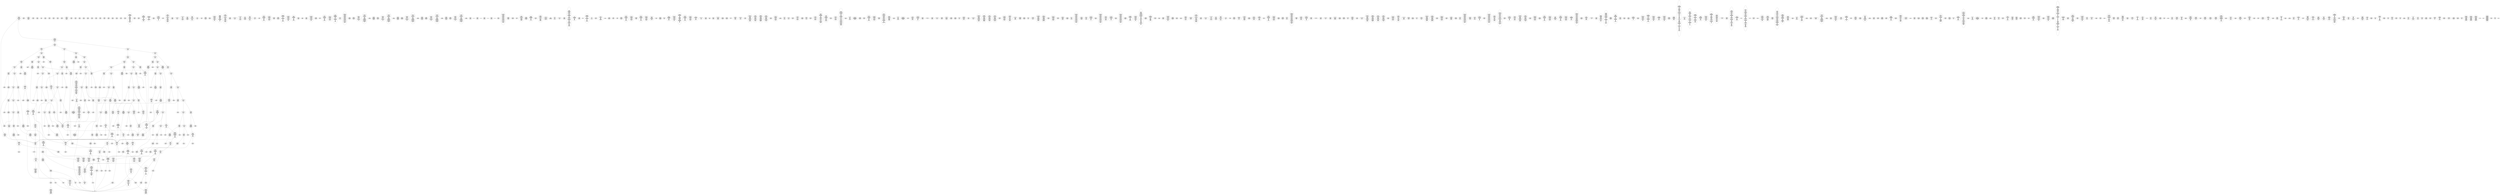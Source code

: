 /* Generated by GvGen v.1.0 (https://www.github.com/stricaud/gvgen) */

digraph G {
compound=true;
   node1 [label="[anywhere]"];
   node2 [label="# 0x0
PUSHX Data
PUSHX Data
MSTORE
PUSHX LogicData
CALLDATASIZE
LT
PUSHX Data
JUMPI
"];
   node3 [label="# 0xd
PUSHX Data
CALLDATALOAD
PUSHX BitData
SHR
PUSHX LogicData
GT
PUSHX Data
JUMPI
"];
   node4 [label="# 0x1e
PUSHX LogicData
GT
PUSHX Data
JUMPI
"];
   node5 [label="# 0x29
PUSHX LogicData
GT
PUSHX Data
JUMPI
"];
   node6 [label="# 0x34
PUSHX LogicData
EQ
PUSHX Data
JUMPI
"];
   node7 [label="# 0x3f
PUSHX LogicData
EQ
PUSHX Data
JUMPI
"];
   node8 [label="# 0x4a
PUSHX LogicData
EQ
PUSHX Data
JUMPI
"];
   node9 [label="# 0x55
PUSHX LogicData
EQ
PUSHX Data
JUMPI
"];
   node10 [label="# 0x60
PUSHX LogicData
EQ
PUSHX Data
JUMPI
"];
   node11 [label="# 0x6b
PUSHX LogicData
EQ
PUSHX Data
JUMPI
"];
   node12 [label="# 0x76
PUSHX Data
REVERT
"];
   node13 [label="# 0x7a
JUMPDEST
PUSHX LogicData
EQ
PUSHX Data
JUMPI
"];
   node14 [label="# 0x86
PUSHX LogicData
EQ
PUSHX Data
JUMPI
"];
   node15 [label="# 0x91
PUSHX LogicData
EQ
PUSHX Data
JUMPI
"];
   node16 [label="# 0x9c
PUSHX LogicData
EQ
PUSHX Data
JUMPI
"];
   node17 [label="# 0xa7
PUSHX LogicData
EQ
PUSHX Data
JUMPI
"];
   node18 [label="# 0xb2
PUSHX LogicData
EQ
PUSHX Data
JUMPI
"];
   node19 [label="# 0xbd
PUSHX Data
REVERT
"];
   node20 [label="# 0xc1
JUMPDEST
PUSHX LogicData
GT
PUSHX Data
JUMPI
"];
   node21 [label="# 0xcd
PUSHX LogicData
EQ
PUSHX Data
JUMPI
"];
   node22 [label="# 0xd8
PUSHX LogicData
EQ
PUSHX Data
JUMPI
"];
   node23 [label="# 0xe3
PUSHX LogicData
EQ
PUSHX Data
JUMPI
"];
   node24 [label="# 0xee
PUSHX LogicData
EQ
PUSHX Data
JUMPI
"];
   node25 [label="# 0xf9
PUSHX LogicData
EQ
PUSHX Data
JUMPI
"];
   node26 [label="# 0x104
PUSHX LogicData
EQ
PUSHX Data
JUMPI
"];
   node27 [label="# 0x10f
PUSHX Data
REVERT
"];
   node28 [label="# 0x113
JUMPDEST
PUSHX LogicData
EQ
PUSHX Data
JUMPI
"];
   node29 [label="# 0x11f
PUSHX LogicData
EQ
PUSHX Data
JUMPI
"];
   node30 [label="# 0x12a
PUSHX LogicData
EQ
PUSHX Data
JUMPI
"];
   node31 [label="# 0x135
PUSHX LogicData
EQ
PUSHX Data
JUMPI
"];
   node32 [label="# 0x140
PUSHX LogicData
EQ
PUSHX Data
JUMPI
"];
   node33 [label="# 0x14b
PUSHX LogicData
EQ
PUSHX Data
JUMPI
"];
   node34 [label="# 0x156
PUSHX Data
REVERT
"];
   node35 [label="# 0x15a
JUMPDEST
PUSHX LogicData
GT
PUSHX Data
JUMPI
"];
   node36 [label="# 0x166
PUSHX LogicData
GT
PUSHX Data
JUMPI
"];
   node37 [label="# 0x171
PUSHX LogicData
EQ
PUSHX Data
JUMPI
"];
   node38 [label="# 0x17c
PUSHX LogicData
EQ
PUSHX Data
JUMPI
"];
   node39 [label="# 0x187
PUSHX LogicData
EQ
PUSHX Data
JUMPI
"];
   node40 [label="# 0x192
PUSHX LogicData
EQ
PUSHX Data
JUMPI
"];
   node41 [label="# 0x19d
PUSHX LogicData
EQ
PUSHX Data
JUMPI
"];
   node42 [label="# 0x1a8
PUSHX LogicData
EQ
PUSHX Data
JUMPI
"];
   node43 [label="# 0x1b3
PUSHX Data
REVERT
"];
   node44 [label="# 0x1b7
JUMPDEST
PUSHX LogicData
EQ
PUSHX Data
JUMPI
"];
   node45 [label="# 0x1c3
PUSHX LogicData
EQ
PUSHX Data
JUMPI
"];
   node46 [label="# 0x1ce
PUSHX LogicData
EQ
PUSHX Data
JUMPI
"];
   node47 [label="# 0x1d9
PUSHX LogicData
EQ
PUSHX Data
JUMPI
"];
   node48 [label="# 0x1e4
PUSHX LogicData
EQ
PUSHX Data
JUMPI
"];
   node49 [label="# 0x1ef
PUSHX LogicData
EQ
PUSHX Data
JUMPI
"];
   node50 [label="# 0x1fa
PUSHX Data
REVERT
"];
   node51 [label="# 0x1fe
JUMPDEST
PUSHX LogicData
GT
PUSHX Data
JUMPI
"];
   node52 [label="# 0x20a
PUSHX LogicData
EQ
PUSHX Data
JUMPI
"];
   node53 [label="# 0x215
PUSHX LogicData
EQ
PUSHX Data
JUMPI
"];
   node54 [label="# 0x220
PUSHX LogicData
EQ
PUSHX Data
JUMPI
"];
   node55 [label="# 0x22b
PUSHX LogicData
EQ
PUSHX Data
JUMPI
"];
   node56 [label="# 0x236
PUSHX LogicData
EQ
PUSHX Data
JUMPI
"];
   node57 [label="# 0x241
PUSHX LogicData
EQ
PUSHX Data
JUMPI
"];
   node58 [label="# 0x24c
PUSHX Data
REVERT
"];
   node59 [label="# 0x250
JUMPDEST
PUSHX LogicData
EQ
PUSHX Data
JUMPI
"];
   node60 [label="# 0x25c
PUSHX LogicData
EQ
PUSHX Data
JUMPI
"];
   node61 [label="# 0x267
PUSHX LogicData
EQ
PUSHX Data
JUMPI
"];
   node62 [label="# 0x272
PUSHX LogicData
EQ
PUSHX Data
JUMPI
"];
   node63 [label="# 0x27d
PUSHX LogicData
EQ
PUSHX Data
JUMPI
"];
   node64 [label="# 0x288
PUSHX LogicData
EQ
PUSHX Data
JUMPI
"];
   node65 [label="# 0x293
JUMPDEST
PUSHX Data
REVERT
"];
   node66 [label="# 0x298
JUMPDEST
CALLVALUE
ISZERO
PUSHX Data
JUMPI
"];
   node67 [label="# 0x2a0
PUSHX Data
REVERT
"];
   node68 [label="# 0x2a4
JUMPDEST
PUSHX Data
PUSHX Data
CALLDATASIZE
PUSHX Data
PUSHX Data
JUMP
"];
   node69 [label="# 0x2b3
JUMPDEST
PUSHX Data
JUMP
"];
   node70 [label="# 0x2b8
JUMPDEST
PUSHX MemData
MLOAD
ISZERO
ISZERO
MSTORE
PUSHX ArithData
ADD
"];
   node71 [label="# 0x2c4
JUMPDEST
PUSHX MemData
MLOAD
SUB
RETURN
"];
   node72 [label="# 0x2cd
JUMPDEST
CALLVALUE
ISZERO
PUSHX Data
JUMPI
"];
   node73 [label="# 0x2d5
PUSHX Data
REVERT
"];
   node74 [label="# 0x2d9
JUMPDEST
PUSHX Data
PUSHX Data
JUMP
"];
   node75 [label="# 0x2e2
JUMPDEST
PUSHX MemData
MLOAD
PUSHX Data
PUSHX Data
JUMP
"];
   node76 [label="# 0x2ef
JUMPDEST
CALLVALUE
ISZERO
PUSHX Data
JUMPI
"];
   node77 [label="# 0x2f7
PUSHX Data
REVERT
"];
   node78 [label="# 0x2fb
JUMPDEST
PUSHX Data
PUSHX Data
CALLDATASIZE
PUSHX Data
PUSHX Data
JUMP
"];
   node79 [label="# 0x30a
JUMPDEST
PUSHX Data
JUMP
"];
   node80 [label="# 0x30f
JUMPDEST
PUSHX MemData
MLOAD
PUSHX ArithData
PUSHX BitData
PUSHX BitData
SHL
SUB
AND
MSTORE
PUSHX ArithData
ADD
PUSHX Data
JUMP
"];
   node81 [label="# 0x327
JUMPDEST
CALLVALUE
ISZERO
PUSHX Data
JUMPI
"];
   node82 [label="# 0x32f
PUSHX Data
REVERT
"];
   node83 [label="# 0x333
JUMPDEST
PUSHX Data
PUSHX Data
JUMP
"];
   node84 [label="# 0x33c
JUMPDEST
CALLVALUE
ISZERO
PUSHX Data
JUMPI
"];
   node85 [label="# 0x344
PUSHX Data
REVERT
"];
   node86 [label="# 0x348
JUMPDEST
PUSHX Data
PUSHX Data
CALLDATASIZE
PUSHX Data
PUSHX Data
JUMP
"];
   node87 [label="# 0x357
JUMPDEST
PUSHX Data
JUMP
"];
   node88 [label="# 0x35c
JUMPDEST
STOP
"];
   node89 [label="# 0x35e
JUMPDEST
CALLVALUE
ISZERO
PUSHX Data
JUMPI
"];
   node90 [label="# 0x366
PUSHX Data
REVERT
"];
   node91 [label="# 0x36a
JUMPDEST
PUSHX Data
PUSHX Data
CALLDATASIZE
PUSHX Data
PUSHX Data
JUMP
"];
   node92 [label="# 0x379
JUMPDEST
PUSHX Data
JUMP
"];
   node93 [label="# 0x37e
JUMPDEST
CALLVALUE
ISZERO
PUSHX Data
JUMPI
"];
   node94 [label="# 0x386
PUSHX Data
REVERT
"];
   node95 [label="# 0x38a
JUMPDEST
PUSHX Data
PUSHX StorData
SLOAD
JUMP
"];
   node96 [label="# 0x394
JUMPDEST
PUSHX MemData
MLOAD
MSTORE
PUSHX ArithData
ADD
PUSHX Data
JUMP
"];
   node97 [label="# 0x3a2
JUMPDEST
CALLVALUE
ISZERO
PUSHX Data
JUMPI
"];
   node98 [label="# 0x3aa
PUSHX Data
REVERT
"];
   node99 [label="# 0x3ae
JUMPDEST
PUSHX Data
PUSHX Data
CALLDATASIZE
PUSHX Data
PUSHX Data
JUMP
"];
   node100 [label="# 0x3bd
JUMPDEST
PUSHX Data
JUMP
"];
   node101 [label="# 0x3c2
JUMPDEST
CALLVALUE
ISZERO
PUSHX Data
JUMPI
"];
   node102 [label="# 0x3ca
PUSHX Data
REVERT
"];
   node103 [label="# 0x3ce
JUMPDEST
PUSHX Data
PUSHX Data
JUMP
"];
   node104 [label="# 0x3d7
JUMPDEST
CALLVALUE
ISZERO
PUSHX Data
JUMPI
"];
   node105 [label="# 0x3df
PUSHX Data
REVERT
"];
   node106 [label="# 0x3e3
JUMPDEST
PUSHX Data
PUSHX Data
JUMP
"];
   node107 [label="# 0x3ec
JUMPDEST
CALLVALUE
ISZERO
PUSHX Data
JUMPI
"];
   node108 [label="# 0x3f4
PUSHX Data
REVERT
"];
   node109 [label="# 0x3f8
JUMPDEST
PUSHX Data
PUSHX Data
JUMP
"];
   node110 [label="# 0x401
JUMPDEST
CALLVALUE
ISZERO
PUSHX Data
JUMPI
"];
   node111 [label="# 0x409
PUSHX Data
REVERT
"];
   node112 [label="# 0x40d
JUMPDEST
PUSHX Data
PUSHX StorData
SLOAD
JUMP
"];
   node113 [label="# 0x417
JUMPDEST
CALLVALUE
ISZERO
PUSHX Data
JUMPI
"];
   node114 [label="# 0x41f
PUSHX Data
REVERT
"];
   node115 [label="# 0x423
JUMPDEST
PUSHX Data
PUSHX Data
CALLDATASIZE
PUSHX Data
PUSHX Data
JUMP
"];
   node116 [label="# 0x432
JUMPDEST
PUSHX Data
JUMP
"];
   node117 [label="# 0x437
JUMPDEST
CALLVALUE
ISZERO
PUSHX Data
JUMPI
"];
   node118 [label="# 0x43f
PUSHX Data
REVERT
"];
   node119 [label="# 0x443
JUMPDEST
PUSHX Data
PUSHX Data
JUMP
"];
   node120 [label="# 0x44d
JUMPDEST
PUSHX Data
PUSHX Data
JUMP
"];
   node121 [label="# 0x455
JUMPDEST
CALLVALUE
ISZERO
PUSHX Data
JUMPI
"];
   node122 [label="# 0x45d
PUSHX Data
REVERT
"];
   node123 [label="# 0x461
JUMPDEST
PUSHX Data
PUSHX Data
CALLDATASIZE
PUSHX Data
PUSHX Data
JUMP
"];
   node124 [label="# 0x470
JUMPDEST
PUSHX Data
JUMP
"];
   node125 [label="# 0x475
JUMPDEST
CALLVALUE
ISZERO
PUSHX Data
JUMPI
"];
   node126 [label="# 0x47d
PUSHX Data
REVERT
"];
   node127 [label="# 0x481
JUMPDEST
PUSHX Data
PUSHX Data
CALLDATASIZE
PUSHX Data
PUSHX Data
JUMP
"];
   node128 [label="# 0x490
JUMPDEST
PUSHX Data
JUMP
"];
   node129 [label="# 0x495
JUMPDEST
PUSHX MemData
MLOAD
PUSHX Data
PUSHX Data
JUMP
"];
   node130 [label="# 0x4a2
JUMPDEST
CALLVALUE
ISZERO
PUSHX Data
JUMPI
"];
   node131 [label="# 0x4aa
PUSHX Data
REVERT
"];
   node132 [label="# 0x4ae
JUMPDEST
PUSHX Data
PUSHX Data
CALLDATASIZE
PUSHX Data
PUSHX Data
JUMP
"];
   node133 [label="# 0x4bd
JUMPDEST
PUSHX Data
JUMP
"];
   node134 [label="# 0x4c2
JUMPDEST
CALLVALUE
ISZERO
PUSHX Data
JUMPI
"];
   node135 [label="# 0x4ca
PUSHX Data
REVERT
"];
   node136 [label="# 0x4ce
JUMPDEST
PUSHX Data
PUSHX Data
CALLDATASIZE
PUSHX Data
PUSHX Data
JUMP
"];
   node137 [label="# 0x4dd
JUMPDEST
PUSHX Data
JUMP
"];
   node138 [label="# 0x4e2
JUMPDEST
CALLVALUE
ISZERO
PUSHX Data
JUMPI
"];
   node139 [label="# 0x4ea
PUSHX Data
REVERT
"];
   node140 [label="# 0x4ee
JUMPDEST
PUSHX Data
PUSHX Data
JUMP
"];
   node141 [label="# 0x4f7
JUMPDEST
CALLVALUE
ISZERO
PUSHX Data
JUMPI
"];
   node142 [label="# 0x4ff
PUSHX Data
REVERT
"];
   node143 [label="# 0x503
JUMPDEST
PUSHX StorData
SLOAD
PUSHX Data
PUSHX Data
DIV
PUSHX BitData
AND
JUMP
"];
   node144 [label="# 0x516
JUMPDEST
CALLVALUE
ISZERO
PUSHX Data
JUMPI
"];
   node145 [label="# 0x51e
PUSHX Data
REVERT
"];
   node146 [label="# 0x522
JUMPDEST
PUSHX Data
PUSHX Data
CALLDATASIZE
PUSHX Data
PUSHX Data
JUMP
"];
   node147 [label="# 0x531
JUMPDEST
PUSHX Data
JUMP
"];
   node148 [label="# 0x536
JUMPDEST
CALLVALUE
ISZERO
PUSHX Data
JUMPI
"];
   node149 [label="# 0x53e
PUSHX Data
REVERT
"];
   node150 [label="# 0x542
JUMPDEST
PUSHX Data
PUSHX StorData
SLOAD
JUMP
"];
   node151 [label="# 0x54c
JUMPDEST
CALLVALUE
ISZERO
PUSHX Data
JUMPI
"];
   node152 [label="# 0x554
PUSHX Data
REVERT
"];
   node153 [label="# 0x558
JUMPDEST
PUSHX Data
PUSHX Data
CALLDATASIZE
PUSHX Data
PUSHX Data
JUMP
"];
   node154 [label="# 0x567
JUMPDEST
PUSHX Data
JUMP
"];
   node155 [label="# 0x56c
JUMPDEST
CALLVALUE
ISZERO
PUSHX Data
JUMPI
"];
   node156 [label="# 0x574
PUSHX Data
REVERT
"];
   node157 [label="# 0x578
JUMPDEST
PUSHX Data
PUSHX Data
JUMP
"];
   node158 [label="# 0x581
JUMPDEST
CALLVALUE
ISZERO
PUSHX Data
JUMPI
"];
   node159 [label="# 0x589
PUSHX Data
REVERT
"];
   node160 [label="# 0x58d
JUMPDEST
PUSHX Data
PUSHX Data
CALLDATASIZE
PUSHX Data
PUSHX Data
JUMP
"];
   node161 [label="# 0x59c
JUMPDEST
PUSHX Data
JUMP
"];
   node162 [label="# 0x5a1
JUMPDEST
CALLVALUE
ISZERO
PUSHX Data
JUMPI
"];
   node163 [label="# 0x5a9
PUSHX Data
REVERT
"];
   node164 [label="# 0x5ad
JUMPDEST
PUSHX Data
PUSHX Data
JUMP
"];
   node165 [label="# 0x5b6
JUMPDEST
PUSHX Data
PUSHX Data
CALLDATASIZE
PUSHX Data
PUSHX Data
JUMP
"];
   node166 [label="# 0x5c4
JUMPDEST
PUSHX Data
JUMP
"];
   node167 [label="# 0x5c9
JUMPDEST
CALLVALUE
ISZERO
PUSHX Data
JUMPI
"];
   node168 [label="# 0x5d1
PUSHX Data
REVERT
"];
   node169 [label="# 0x5d5
JUMPDEST
PUSHX Data
PUSHX Data
CALLDATASIZE
PUSHX Data
PUSHX Data
JUMP
"];
   node170 [label="# 0x5e4
JUMPDEST
PUSHX Data
JUMP
"];
   node171 [label="# 0x5e9
JUMPDEST
CALLVALUE
ISZERO
PUSHX Data
JUMPI
"];
   node172 [label="# 0x5f1
PUSHX Data
REVERT
"];
   node173 [label="# 0x5f5
JUMPDEST
PUSHX StorData
SLOAD
PUSHX ArithData
PUSHX BitData
PUSHX BitData
SHL
SUB
AND
PUSHX Data
JUMP
"];
   node174 [label="# 0x607
JUMPDEST
CALLVALUE
ISZERO
PUSHX Data
JUMPI
"];
   node175 [label="# 0x60f
PUSHX Data
REVERT
"];
   node176 [label="# 0x613
JUMPDEST
PUSHX Data
PUSHX Data
CALLDATASIZE
PUSHX Data
PUSHX Data
JUMP
"];
   node177 [label="# 0x622
JUMPDEST
PUSHX Data
JUMP
"];
   node178 [label="# 0x627
JUMPDEST
CALLVALUE
ISZERO
PUSHX Data
JUMPI
"];
   node179 [label="# 0x62f
PUSHX Data
REVERT
"];
   node180 [label="# 0x633
JUMPDEST
PUSHX Data
PUSHX Data
JUMP
"];
   node181 [label="# 0x63c
JUMPDEST
CALLVALUE
ISZERO
PUSHX Data
JUMPI
"];
   node182 [label="# 0x644
PUSHX Data
REVERT
"];
   node183 [label="# 0x648
JUMPDEST
PUSHX StorData
SLOAD
PUSHX Data
PUSHX Data
DIV
PUSHX BitData
AND
JUMP
"];
   node184 [label="# 0x65c
JUMPDEST
PUSHX Data
PUSHX Data
CALLDATASIZE
PUSHX Data
PUSHX Data
JUMP
"];
   node185 [label="# 0x66a
JUMPDEST
PUSHX Data
JUMP
"];
   node186 [label="# 0x66f
JUMPDEST
CALLVALUE
ISZERO
PUSHX Data
JUMPI
"];
   node187 [label="# 0x677
PUSHX Data
REVERT
"];
   node188 [label="# 0x67b
JUMPDEST
PUSHX Data
PUSHX Data
CALLDATASIZE
PUSHX Data
PUSHX Data
JUMP
"];
   node189 [label="# 0x68a
JUMPDEST
PUSHX Data
JUMP
"];
   node190 [label="# 0x68f
JUMPDEST
CALLVALUE
ISZERO
PUSHX Data
JUMPI
"];
   node191 [label="# 0x697
PUSHX Data
REVERT
"];
   node192 [label="# 0x69b
JUMPDEST
PUSHX StorData
SLOAD
PUSHX Data
PUSHX BitData
AND
JUMP
"];
   node193 [label="# 0x6a9
JUMPDEST
CALLVALUE
ISZERO
PUSHX Data
JUMPI
"];
   node194 [label="# 0x6b1
PUSHX Data
REVERT
"];
   node195 [label="# 0x6b5
JUMPDEST
PUSHX StorData
SLOAD
PUSHX Data
PUSHX ArithData
PUSHX BitData
PUSHX BitData
SHL
SUB
AND
JUMP
"];
   node196 [label="# 0x6c9
JUMPDEST
CALLVALUE
ISZERO
PUSHX Data
JUMPI
"];
   node197 [label="# 0x6d1
PUSHX Data
REVERT
"];
   node198 [label="# 0x6d5
JUMPDEST
PUSHX Data
PUSHX Data
CALLDATASIZE
PUSHX Data
PUSHX Data
JUMP
"];
   node199 [label="# 0x6e4
JUMPDEST
PUSHX Data
JUMP
"];
   node200 [label="# 0x6e9
JUMPDEST
CALLVALUE
ISZERO
PUSHX Data
JUMPI
"];
   node201 [label="# 0x6f1
PUSHX Data
REVERT
"];
   node202 [label="# 0x6f5
JUMPDEST
PUSHX Data
PUSHX Data
CALLDATASIZE
PUSHX Data
PUSHX Data
JUMP
"];
   node203 [label="# 0x704
JUMPDEST
PUSHX Data
JUMP
"];
   node204 [label="# 0x709
JUMPDEST
CALLVALUE
ISZERO
PUSHX Data
JUMPI
"];
   node205 [label="# 0x711
PUSHX Data
REVERT
"];
   node206 [label="# 0x715
JUMPDEST
PUSHX Data
PUSHX Data
JUMP
"];
   node207 [label="# 0x71e
JUMPDEST
CALLVALUE
ISZERO
PUSHX Data
JUMPI
"];
   node208 [label="# 0x726
PUSHX Data
REVERT
"];
   node209 [label="# 0x72a
JUMPDEST
PUSHX Data
PUSHX Data
CALLDATASIZE
PUSHX Data
PUSHX Data
JUMP
"];
   node210 [label="# 0x739
JUMPDEST
PUSHX Data
JUMP
"];
   node211 [label="# 0x73e
JUMPDEST
PUSHX Data
PUSHX Data
CALLDATASIZE
PUSHX Data
PUSHX Data
JUMP
"];
   node212 [label="# 0x74c
JUMPDEST
PUSHX Data
JUMP
"];
   node213 [label="# 0x751
JUMPDEST
CALLVALUE
ISZERO
PUSHX Data
JUMPI
"];
   node214 [label="# 0x759
PUSHX Data
REVERT
"];
   node215 [label="# 0x75d
JUMPDEST
PUSHX Data
PUSHX Data
CALLDATASIZE
PUSHX Data
PUSHX Data
JUMP
"];
   node216 [label="# 0x76c
JUMPDEST
PUSHX ArithData
PUSHX BitData
PUSHX BitData
SHL
SUB
AND
PUSHX Data
MSTORE
PUSHX Data
PUSHX Data
MSTORE
PUSHX Data
SHA3
AND
MSTORE
MSTORE
SHA3
SLOAD
PUSHX BitData
AND
JUMP
"];
   node217 [label="# 0x79a
JUMPDEST
CALLVALUE
ISZERO
PUSHX Data
JUMPI
"];
   node218 [label="# 0x7a2
PUSHX Data
REVERT
"];
   node219 [label="# 0x7a6
JUMPDEST
PUSHX Data
PUSHX Data
CALLDATASIZE
PUSHX Data
PUSHX Data
JUMP
"];
   node220 [label="# 0x7b5
JUMPDEST
PUSHX Data
JUMP
"];
   node221 [label="# 0x7ba
JUMPDEST
CALLVALUE
ISZERO
PUSHX Data
JUMPI
"];
   node222 [label="# 0x7c2
PUSHX Data
REVERT
"];
   node223 [label="# 0x7c6
JUMPDEST
PUSHX Data
PUSHX Data
CALLDATASIZE
PUSHX Data
PUSHX Data
JUMP
"];
   node224 [label="# 0x7d5
JUMPDEST
PUSHX Data
JUMP
"];
   node225 [label="# 0x7da
JUMPDEST
CALLVALUE
ISZERO
PUSHX Data
JUMPI
"];
   node226 [label="# 0x7e2
PUSHX Data
REVERT
"];
   node227 [label="# 0x7e6
JUMPDEST
PUSHX Data
PUSHX Data
JUMP
"];
   node228 [label="# 0x7ef
JUMPDEST
PUSHX Data
PUSHX ArithData
PUSHX BitData
PUSHX BitData
SHL
SUB
NOT
AND
PUSHX BitData
PUSHX BitData
SHL
EQ
PUSHX Data
JUMPI
"];
   node229 [label="# 0x80b
PUSHX ArithData
PUSHX BitData
PUSHX BitData
SHL
SUB
NOT
AND
PUSHX BitData
PUSHX BitData
SHL
EQ
"];
   node230 [label="# 0x820
JUMPDEST
PUSHX Data
JUMPI
"];
   node231 [label="# 0x826
PUSHX BitData
PUSHX BitData
SHL
PUSHX ArithData
PUSHX BitData
PUSHX BitData
SHL
SUB
NOT
AND
EQ
"];
   node232 [label="# 0x83b
JUMPDEST
JUMP
"];
   node233 [label="# 0x841
JUMPDEST
PUSHX Data
PUSHX StorData
SLOAD
PUSHX Data
PUSHX Data
JUMP
"];
   node234 [label="# 0x850
JUMPDEST
PUSHX ArithData
ADD
PUSHX ArithData
DIV
MUL
PUSHX ArithData
ADD
PUSHX MemData
MLOAD
ADD
PUSHX Data
MSTORE
MSTORE
PUSHX ArithData
ADD
SLOAD
PUSHX Data
PUSHX Data
JUMP
"];
   node235 [label="# 0x87c
JUMPDEST
ISZERO
PUSHX Data
JUMPI
"];
   node236 [label="# 0x883
PUSHX LogicData
LT
PUSHX Data
JUMPI
"];
   node237 [label="# 0x88b
PUSHX ArithData
SLOAD
DIV
MUL
MSTORE
PUSHX ArithData
ADD
PUSHX Data
JUMP
"];
   node238 [label="# 0x89e
JUMPDEST
ADD
PUSHX Data
MSTORE
PUSHX Data
PUSHX Data
SHA3
"];
   node239 [label="# 0x8ac
JUMPDEST
SLOAD
MSTORE
PUSHX ArithData
ADD
PUSHX ArithData
ADD
GT
PUSHX Data
JUMPI
"];
   node240 [label="# 0x8c0
SUB
PUSHX BitData
AND
ADD
"];
   node241 [label="# 0x8c9
JUMPDEST
JUMP
"];
   node242 [label="# 0x8d3
JUMPDEST
PUSHX Data
PUSHX Data
PUSHX Data
JUMP
"];
   node243 [label="# 0x8de
JUMPDEST
PUSHX Data
JUMPI
"];
   node244 [label="# 0x8e3
PUSHX MemData
MLOAD
PUSHX BitData
PUSHX BitData
SHL
MSTORE
PUSHX ArithData
ADD
PUSHX MemData
MLOAD
SUB
REVERT
"];
   node245 [label="# 0x8fb
JUMPDEST
PUSHX Data
MSTORE
PUSHX Data
PUSHX Data
MSTORE
PUSHX Data
SHA3
SLOAD
PUSHX ArithData
PUSHX BitData
PUSHX BitData
SHL
SUB
AND
JUMP
"];
   node246 [label="# 0x917
JUMPDEST
PUSHX StorData
SLOAD
PUSHX Data
PUSHX Data
JUMP
"];
   node247 [label="# 0x924
JUMPDEST
PUSHX ArithData
ADD
PUSHX ArithData
DIV
MUL
PUSHX ArithData
ADD
PUSHX MemData
MLOAD
ADD
PUSHX Data
MSTORE
MSTORE
PUSHX ArithData
ADD
SLOAD
PUSHX Data
PUSHX Data
JUMP
"];
   node248 [label="# 0x950
JUMPDEST
ISZERO
PUSHX Data
JUMPI
"];
   node249 [label="# 0x957
PUSHX LogicData
LT
PUSHX Data
JUMPI
"];
   node250 [label="# 0x95f
PUSHX ArithData
SLOAD
DIV
MUL
MSTORE
PUSHX ArithData
ADD
PUSHX Data
JUMP
"];
   node251 [label="# 0x972
JUMPDEST
ADD
PUSHX Data
MSTORE
PUSHX Data
PUSHX Data
SHA3
"];
   node252 [label="# 0x980
JUMPDEST
SLOAD
MSTORE
PUSHX ArithData
ADD
PUSHX ArithData
ADD
GT
PUSHX Data
JUMPI
"];
   node253 [label="# 0x994
SUB
PUSHX BitData
AND
ADD
"];
   node254 [label="# 0x99d
JUMPDEST
JUMP
"];
   node255 [label="# 0x9a5
JUMPDEST
PUSHX StorData
SLOAD
PUSHX ArithData
PUSHX BitData
PUSHX BitData
SHL
SUB
AND
CALLER
EQ
PUSHX Data
JUMPI
"];
   node256 [label="# 0x9b8
PUSHX MemData
MLOAD
PUSHX BitData
PUSHX BitData
SHL
MSTORE
PUSHX ArithData
ADD
PUSHX Data
PUSHX Data
JUMP
"];
   node257 [label="# 0x9cf
JUMPDEST
PUSHX MemData
MLOAD
SUB
REVERT
"];
   node258 [label="# 0x9d8
JUMPDEST
PUSHX Data
SSTORE
JUMP
"];
   node259 [label="# 0x9dd
JUMPDEST
PUSHX Data
PUSHX Data
PUSHX Data
JUMP
"];
   node260 [label="# 0x9e8
JUMPDEST
PUSHX ArithData
PUSHX BitData
PUSHX BitData
SHL
SUB
AND
PUSHX ArithData
PUSHX BitData
PUSHX BitData
SHL
SUB
AND
EQ
ISZERO
PUSHX Data
JUMPI
"];
   node261 [label="# 0xa05
PUSHX MemData
MLOAD
PUSHX BitData
PUSHX BitData
SHL
MSTORE
PUSHX ArithData
ADD
PUSHX MemData
MLOAD
SUB
REVERT
"];
   node262 [label="# 0xa1d
JUMPDEST
CALLER
PUSHX ArithData
PUSHX BitData
PUSHX BitData
SHL
SUB
AND
EQ
ISZERO
PUSHX Data
JUMPI
"];
   node263 [label="# 0xa31
PUSHX Data
CALLER
PUSHX Data
JUMP
"];
   node264 [label="# 0xa3b
JUMPDEST
ISZERO
"];
   node265 [label="# 0xa3d
JUMPDEST
ISZERO
PUSHX Data
JUMPI
"];
   node266 [label="# 0xa43
PUSHX MemData
MLOAD
PUSHX BitData
PUSHX BitData
SHL
MSTORE
PUSHX ArithData
ADD
PUSHX MemData
MLOAD
SUB
REVERT
"];
   node267 [label="# 0xa5b
JUMPDEST
PUSHX Data
PUSHX Data
JUMP
"];
   node268 [label="# 0xa66
JUMPDEST
JUMP
"];
   node269 [label="# 0xa6b
JUMPDEST
PUSHX StorData
SLOAD
PUSHX ArithData
PUSHX BitData
PUSHX BitData
SHL
SUB
AND
CALLER
EQ
PUSHX Data
JUMPI
"];
   node270 [label="# 0xa7e
PUSHX MemData
MLOAD
PUSHX BitData
PUSHX BitData
SHL
MSTORE
PUSHX ArithData
ADD
PUSHX Data
PUSHX Data
JUMP
"];
   node271 [label="# 0xa95
JUMPDEST
PUSHX StorData
SLOAD
PUSHX ArithData
PUSHX BitData
PUSHX BitData
SHL
SUB
NOT
AND
PUSHX ArithData
PUSHX BitData
PUSHX BitData
SHL
SUB
AND
OR
SSTORE
JUMP
"];
   node272 [label="# 0xab7
JUMPDEST
PUSHX StorData
SLOAD
PUSHX StorData
SLOAD
SUB
PUSHX BitData
NOT
ADD
JUMP
"];
   node273 [label="# 0xac5
JUMPDEST
PUSHX StorData
SLOAD
PUSHX ArithData
PUSHX BitData
PUSHX BitData
SHL
SUB
AND
CALLER
EQ
PUSHX Data
JUMPI
"];
   node274 [label="# 0xad8
PUSHX MemData
MLOAD
PUSHX BitData
PUSHX BitData
SHL
MSTORE
PUSHX ArithData
ADD
PUSHX Data
PUSHX Data
JUMP
"];
   node275 [label="# 0xaef
JUMPDEST
PUSHX StorData
SLOAD
PUSHX Data
DIV
PUSHX BitData
AND
PUSHX Data
JUMPI
"];
   node276 [label="# 0xaff
PUSHX Data
PUSHX StorData
SLOAD
PUSHX Data
PUSHX Data
JUMP
"];
   node277 [label="# 0xb0d
JUMPDEST
GT
PUSHX Data
JUMPI
"];
   node278 [label="# 0xb15
PUSHX MemData
MLOAD
PUSHX BitData
PUSHX BitData
SHL
MSTORE
PUSHX Data
PUSHX ArithData
ADD
MSTORE
PUSHX Data
PUSHX ArithData
ADD
MSTORE
PUSHX BitData
PUSHX BitData
SHL
PUSHX ArithData
ADD
MSTORE
PUSHX ArithData
ADD
PUSHX Data
JUMP
"];
   node279 [label="# 0xb4e
JUMPDEST
PUSHX StorData
SLOAD
PUSHX BitData
NOT
AND
PUSHX ArithData
DIV
PUSHX BitData
AND
ISZERO
MUL
OR
SSTORE
JUMP
"];
   node280 [label="# 0xb6b
JUMPDEST
PUSHX Data
PUSHX Data
JUMP
"];
   node281 [label="# 0xb76
JUMPDEST
PUSHX StorData
SLOAD
PUSHX ArithData
PUSHX BitData
PUSHX BitData
SHL
SUB
AND
CALLER
EQ
PUSHX Data
JUMPI
"];
   node282 [label="# 0xb89
PUSHX MemData
MLOAD
PUSHX BitData
PUSHX BitData
SHL
MSTORE
PUSHX ArithData
ADD
PUSHX Data
PUSHX Data
JUMP
"];
   node283 [label="# 0xba0
JUMPDEST
SELFBALANCE
PUSHX Data
JUMPI
"];
   node284 [label="# 0xba7
PUSHX MemData
MLOAD
PUSHX BitData
PUSHX BitData
SHL
MSTORE
PUSHX Data
PUSHX ArithData
ADD
MSTORE
PUSHX Data
PUSHX ArithData
ADD
MSTORE
PUSHX BitData
PUSHX BitData
SHL
PUSHX ArithData
ADD
MSTORE
PUSHX ArithData
ADD
PUSHX Data
JUMP
"];
   node285 [label="# 0xbe7
JUMPDEST
PUSHX Data
PUSHX Data
PUSHX Data
PUSHX Data
PUSHX Data
JUMP
"];
   node286 [label="# 0xc09
JUMPDEST
PUSHX Data
PUSHX Data
PUSHX Data
JUMP
"];
   node287 [label="# 0xc14
JUMPDEST
PUSHX MemData
MLOAD
PUSHX Data
GAS
CALL
RETURNDATASIZE
PUSHX LogicData
EQ
PUSHX Data
JUMPI
"];
   node288 [label="# 0xc2f
PUSHX MemData
MLOAD
PUSHX BitData
NOT
PUSHX ArithData
RETURNDATASIZE
ADD
AND
ADD
PUSHX Data
MSTORE
RETURNDATASIZE
MSTORE
RETURNDATASIZE
PUSHX Data
PUSHX ArithData
ADD
RETURNDATACOPY
PUSHX Data
JUMP
"];
   node289 [label="# 0xc50
JUMPDEST
PUSHX Data
"];
   node290 [label="# 0xc55
JUMPDEST
PUSHX Data
PUSHX Data
PUSHX Data
PUSHX Data
PUSHX Data
JUMP
"];
   node291 [label="# 0xc7d
JUMPDEST
PUSHX Data
PUSHX Data
PUSHX Data
JUMP
"];
   node292 [label="# 0xc88
JUMPDEST
PUSHX MemData
MLOAD
PUSHX Data
GAS
CALL
RETURNDATASIZE
PUSHX LogicData
EQ
PUSHX Data
JUMPI
"];
   node293 [label="# 0xca3
PUSHX MemData
MLOAD
PUSHX BitData
NOT
PUSHX ArithData
RETURNDATASIZE
ADD
AND
ADD
PUSHX Data
MSTORE
RETURNDATASIZE
MSTORE
RETURNDATASIZE
PUSHX Data
PUSHX ArithData
ADD
RETURNDATACOPY
PUSHX Data
JUMP
"];
   node294 [label="# 0xcc4
JUMPDEST
PUSHX Data
"];
   node295 [label="# 0xcc9
JUMPDEST
PUSHX Data
PUSHX Data
PUSHX Data
PUSHX Data
PUSHX Data
JUMP
"];
   node296 [label="# 0xcf1
JUMPDEST
PUSHX Data
PUSHX Data
PUSHX Data
JUMP
"];
   node297 [label="# 0xcfc
JUMPDEST
PUSHX MemData
MLOAD
PUSHX Data
GAS
CALL
RETURNDATASIZE
PUSHX LogicData
EQ
PUSHX Data
JUMPI
"];
   node298 [label="# 0xd17
PUSHX MemData
MLOAD
PUSHX BitData
NOT
PUSHX ArithData
RETURNDATASIZE
ADD
AND
ADD
PUSHX Data
MSTORE
RETURNDATASIZE
MSTORE
RETURNDATASIZE
PUSHX Data
PUSHX ArithData
ADD
RETURNDATACOPY
PUSHX Data
JUMP
"];
   node299 [label="# 0xd38
JUMPDEST
PUSHX Data
"];
   node300 [label="# 0xd3d
JUMPDEST
PUSHX Data
PUSHX Data
PUSHX Data
PUSHX Data
PUSHX Data
JUMP
"];
   node301 [label="# 0xd65
JUMPDEST
PUSHX Data
PUSHX Data
PUSHX Data
JUMP
"];
   node302 [label="# 0xd70
JUMPDEST
PUSHX MemData
MLOAD
PUSHX Data
GAS
CALL
RETURNDATASIZE
PUSHX LogicData
EQ
PUSHX Data
JUMPI
"];
   node303 [label="# 0xd8b
PUSHX MemData
MLOAD
PUSHX BitData
NOT
PUSHX ArithData
RETURNDATASIZE
ADD
AND
ADD
PUSHX Data
MSTORE
RETURNDATASIZE
MSTORE
RETURNDATASIZE
PUSHX Data
PUSHX ArithData
ADD
RETURNDATACOPY
PUSHX Data
JUMP
"];
   node304 [label="# 0xdac
JUMPDEST
PUSHX Data
"];
   node305 [label="# 0xdb1
JUMPDEST
PUSHX Data
PUSHX Data
PUSHX Data
PUSHX Data
PUSHX Data
JUMP
"];
   node306 [label="# 0xdd9
JUMPDEST
PUSHX Data
PUSHX Data
PUSHX Data
JUMP
"];
   node307 [label="# 0xde4
JUMPDEST
PUSHX MemData
MLOAD
PUSHX Data
GAS
CALL
RETURNDATASIZE
PUSHX LogicData
EQ
PUSHX Data
JUMPI
"];
   node308 [label="# 0xdff
PUSHX MemData
MLOAD
PUSHX BitData
NOT
PUSHX ArithData
RETURNDATASIZE
ADD
AND
ADD
PUSHX Data
MSTORE
RETURNDATASIZE
MSTORE
RETURNDATASIZE
PUSHX Data
PUSHX ArithData
ADD
RETURNDATACOPY
PUSHX Data
JUMP
"];
   node309 [label="# 0xe20
JUMPDEST
PUSHX Data
"];
   node310 [label="# 0xe25
JUMPDEST
ISZERO
PUSHX Data
JUMPI
"];
   node311 [label="# 0xe31
"];
   node312 [label="# 0xe33
JUMPDEST
ISZERO
PUSHX Data
JUMPI
"];
   node313 [label="# 0xe3a
"];
   node314 [label="# 0xe3c
JUMPDEST
ISZERO
PUSHX Data
JUMPI
"];
   node315 [label="# 0xe43
"];
   node316 [label="# 0xe45
JUMPDEST
ISZERO
PUSHX Data
JUMPI
"];
   node317 [label="# 0xe4c
"];
   node318 [label="# 0xe4e
JUMPDEST
PUSHX Data
JUMPI
"];
   node319 [label="# 0xe53
PUSHX MemData
MLOAD
PUSHX BitData
PUSHX BitData
SHL
MSTORE
PUSHX Data
PUSHX ArithData
ADD
MSTORE
PUSHX Data
PUSHX ArithData
ADD
MSTORE
PUSHX BitData
PUSHX BitData
SHL
PUSHX ArithData
ADD
MSTORE
PUSHX ArithData
ADD
PUSHX Data
JUMP
"];
   node320 [label="# 0xe8c
JUMPDEST
SELFBALANCE
ISZERO
PUSHX Data
JUMPI
"];
   node321 [label="# 0xe93
PUSHX Data
PUSHX Data
JUMP
"];
   node322 [label="# 0xe9a
JUMPDEST
JUMP
"];
   node323 [label="# 0xea2
JUMPDEST
PUSHX Data
PUSHX MemData
MLOAD
PUSHX ArithData
ADD
PUSHX Data
MSTORE
PUSHX Data
MSTORE
PUSHX Data
JUMP
"];
   node324 [label="# 0xebd
JUMPDEST
PUSHX Data
PUSHX Data
PUSHX Data
PUSHX Data
JUMP
"];
   node325 [label="# 0xeca
JUMPDEST
PUSHX Data
PUSHX ArithData
PUSHX BitData
PUSHX BitData
SHL
SUB
GT
ISZERO
PUSHX Data
JUMPI
"];
   node326 [label="# 0xedf
PUSHX Data
PUSHX Data
JUMP
"];
   node327 [label="# 0xee6
JUMPDEST
PUSHX MemData
MLOAD
MSTORE
PUSHX ArithData
MUL
PUSHX ArithData
ADD
ADD
PUSHX Data
MSTORE
ISZERO
PUSHX Data
JUMPI
"];
   node328 [label="# 0xf00
PUSHX ArithData
ADD
PUSHX ArithData
MUL
CALLDATASIZE
CALLDATACOPY
ADD
"];
   node329 [label="# 0xf0f
JUMPDEST
PUSHX Data
PUSHX Data
"];
   node330 [label="# 0xf18
JUMPDEST
LT
ISZERO
PUSHX Data
JUMPI
"];
   node331 [label="# 0xf22
PUSHX LogicData
GT
ISZERO
"];
   node332 [label="# 0xf29
JUMPDEST
ISZERO
PUSHX Data
JUMPI
"];
   node333 [label="# 0xf2f
PUSHX Data
MSTORE
PUSHX Data
PUSHX ArithData
MSTORE
PUSHX Data
SHA3
MLOAD
PUSHX ArithData
ADD
MSTORE
SLOAD
PUSHX ArithData
PUSHX BitData
PUSHX BitData
SHL
SUB
AND
MSTORE
PUSHX BitData
PUSHX BitData
SHL
DIV
PUSHX ArithData
PUSHX BitData
PUSHX BitData
SHL
SUB
AND
ADD
MSTORE
PUSHX BitData
PUSHX BitData
SHL
DIV
PUSHX BitData
AND
ISZERO
ISZERO
ADD
MSTORE
PUSHX Data
JUMPI
"];
   node334 [label="# 0xf88
MLOAD
PUSHX ArithData
PUSHX BitData
PUSHX BitData
SHL
SUB
AND
ISZERO
ISZERO
"];
   node335 [label="# 0xf96
JUMPDEST
ISZERO
PUSHX Data
JUMPI
"];
   node336 [label="# 0xf9c
MLOAD
"];
   node337 [label="# 0xfa0
JUMPDEST
PUSHX ArithData
PUSHX BitData
PUSHX BitData
SHL
SUB
AND
PUSHX ArithData
PUSHX BitData
PUSHX BitData
SHL
SUB
AND
EQ
ISZERO
PUSHX Data
JUMPI
"];
   node338 [label="# 0xfbb
MLOAD
LT
PUSHX Data
JUMPI
"];
   node339 [label="# 0xfc6
PUSHX Data
PUSHX Data
JUMP
"];
   node340 [label="# 0xfcd
JUMPDEST
PUSHX ArithData
MUL
ADD
ADD
MSTORE
PUSHX Data
PUSHX Data
JUMP
"];
   node341 [label="# 0xfe2
JUMPDEST
"];
   node342 [label="# 0xfe6
JUMPDEST
PUSHX Data
PUSHX Data
JUMP
"];
   node343 [label="# 0xff0
JUMPDEST
PUSHX Data
JUMP
"];
   node344 [label="# 0xff9
JUMPDEST
JUMP
"];
   node345 [label="# 0x1004
JUMPDEST
PUSHX Data
PUSHX Data
PUSHX Data
JUMP
"];
   node346 [label="# 0x100f
JUMPDEST
PUSHX StorData
SLOAD
PUSHX ArithData
PUSHX BitData
PUSHX BitData
SHL
SUB
AND
CALLER
EQ
PUSHX Data
JUMPI
"];
   node347 [label="# 0x1022
PUSHX MemData
MLOAD
PUSHX BitData
PUSHX BitData
SHL
MSTORE
PUSHX ArithData
ADD
PUSHX Data
PUSHX Data
JUMP
"];
   node348 [label="# 0x1039
JUMPDEST
PUSHX Data
SSTORE
JUMP
"];
   node349 [label="# 0x103e
JUMPDEST
PUSHX StorData
SLOAD
PUSHX MemData
MLOAD
PUSHX BitData
PUSHX BitData
SHL
MSTORE
CALLER
PUSHX ArithData
ADD
MSTORE
PUSHX Data
PUSHX ArithData
ADD
MSTORE
PUSHX ArithData
PUSHX BitData
PUSHX BitData
SHL
SUB
AND
PUSHX Data
PUSHX ArithData
ADD
PUSHX Data
PUSHX MemData
MLOAD
SUB
PUSHX Data
EXTCODESIZE
ISZERO
ISZERO
PUSHX Data
JUMPI
"];
   node350 [label="# 0x1086
PUSHX Data
REVERT
"];
   node351 [label="# 0x108a
JUMPDEST
GAS
CALL
ISZERO
ISZERO
PUSHX Data
JUMPI
"];
   node352 [label="# 0x1095
RETURNDATASIZE
PUSHX Data
RETURNDATACOPY
RETURNDATASIZE
PUSHX Data
REVERT
"];
   node353 [label="# 0x109e
JUMPDEST
PUSHX StorData
SLOAD
PUSHX MemData
MLOAD
PUSHX BitData
PUSHX BitData
SHL
MSTORE
CALLER
PUSHX ArithData
ADD
MSTORE
PUSHX ArithData
PUSHX BitData
PUSHX BitData
SHL
SUB
AND
PUSHX Data
PUSHX ArithData
ADD
PUSHX Data
PUSHX MemData
MLOAD
SUB
PUSHX Data
EXTCODESIZE
ISZERO
ISZERO
PUSHX Data
JUMPI
"];
   node354 [label="# 0x10e3
PUSHX Data
REVERT
"];
   node355 [label="# 0x10e7
JUMPDEST
GAS
CALL
ISZERO
ISZERO
PUSHX Data
JUMPI
"];
   node356 [label="# 0x10f2
RETURNDATASIZE
PUSHX Data
RETURNDATACOPY
RETURNDATASIZE
PUSHX Data
REVERT
"];
   node357 [label="# 0x10fb
JUMPDEST
JUMP
"];
   node358 [label="# 0x1101
JUMPDEST
PUSHX StorData
SLOAD
PUSHX ArithData
PUSHX BitData
PUSHX BitData
SHL
SUB
AND
CALLER
EQ
PUSHX Data
JUMPI
"];
   node359 [label="# 0x1114
PUSHX MemData
MLOAD
PUSHX BitData
PUSHX BitData
SHL
MSTORE
PUSHX ArithData
ADD
PUSHX Data
PUSHX Data
JUMP
"];
   node360 [label="# 0x112b
JUMPDEST
MLOAD
PUSHX Data
PUSHX Data
PUSHX ArithData
ADD
PUSHX Data
JUMP
"];
   node361 [label="# 0x113e
JUMPDEST
JUMP
"];
   node362 [label="# 0x1142
JUMPDEST
PUSHX Data
PUSHX Data
PUSHX Data
JUMP
"];
   node363 [label="# 0x114d
JUMPDEST
MLOAD
JUMP
"];
   node364 [label="# 0x1154
JUMPDEST
PUSHX StorData
SLOAD
PUSHX Data
PUSHX Data
JUMP
"];
   node365 [label="# 0x1161
JUMPDEST
PUSHX Data
PUSHX ArithData
PUSHX BitData
PUSHX BitData
SHL
SUB
AND
PUSHX Data
JUMPI
"];
   node366 [label="# 0x1172
PUSHX MemData
MLOAD
PUSHX BitData
PUSHX BitData
SHL
MSTORE
PUSHX ArithData
ADD
PUSHX MemData
MLOAD
SUB
REVERT
"];
   node367 [label="# 0x118a
JUMPDEST
PUSHX ArithData
PUSHX BitData
PUSHX BitData
SHL
SUB
AND
PUSHX Data
MSTORE
PUSHX Data
PUSHX Data
MSTORE
PUSHX Data
SHA3
SLOAD
PUSHX ArithData
PUSHX BitData
PUSHX BitData
SHL
SUB
AND
JUMP
"];
   node368 [label="# 0x11af
JUMPDEST
PUSHX StorData
SLOAD
PUSHX ArithData
PUSHX BitData
PUSHX BitData
SHL
SUB
AND
CALLER
EQ
PUSHX Data
JUMPI
"];
   node369 [label="# 0x11c2
PUSHX MemData
MLOAD
PUSHX BitData
PUSHX BitData
SHL
MSTORE
PUSHX ArithData
ADD
PUSHX Data
PUSHX Data
JUMP
"];
   node370 [label="# 0x11d9
JUMPDEST
PUSHX Data
PUSHX Data
PUSHX Data
JUMP
"];
   node371 [label="# 0x11e3
JUMPDEST
JUMP
"];
   node372 [label="# 0x11e5
JUMPDEST
PUSHX StorData
SLOAD
PUSHX ArithData
PUSHX BitData
PUSHX BitData
SHL
SUB
AND
CALLER
EQ
PUSHX Data
JUMPI
"];
   node373 [label="# 0x11f8
PUSHX MemData
MLOAD
PUSHX BitData
PUSHX BitData
SHL
MSTORE
PUSHX ArithData
ADD
PUSHX Data
PUSHX Data
JUMP
"];
   node374 [label="# 0x120f
JUMPDEST
PUSHX LogicData
PUSHX StorData
SLOAD
GT
ISZERO
PUSHX Data
JUMPI
"];
   node375 [label="# 0x121c
PUSHX StorData
SLOAD
GT
ISZERO
"];
   node376 [label="# 0x1223
JUMPDEST
ISZERO
PUSHX Data
JUMPI
"];
   node377 [label="# 0x122a
ISZERO
ISZERO
"];
   node378 [label="# 0x122e
JUMPDEST
ISZERO
PUSHX Data
JUMPI
"];
   node379 [label="# 0x1235
PUSHX StorData
SLOAD
PUSHX Data
PUSHX Data
PUSHX Data
JUMP
"];
   node380 [label="# 0x1244
JUMPDEST
PUSHX Data
PUSHX Data
JUMP
"];
   node381 [label="# 0x124d
JUMPDEST
PUSHX Data
PUSHX Data
JUMP
"];
   node382 [label="# 0x1257
JUMPDEST
LT
"];
   node383 [label="# 0x1259
JUMPDEST
PUSHX StorData
SLOAD
ISZERO
PUSHX Data
JUMPI
"];
   node384 [label="# 0x1262
PUSHX StorData
SLOAD
GT
PUSHX Data
JUMPI
"];
   node385 [label="# 0x126b
ISZERO
PUSHX Data
JUMPI
"];
   node386 [label="# 0x1271
PUSHX MemData
MLOAD
PUSHX ArithData
ADD
PUSHX Data
MSTORE
PUSHX Data
MSTORE
PUSHX ArithData
ADD
PUSHX BitData
PUSHX BitData
SHL
MSTORE
PUSHX Data
JUMP
"];
   node387 [label="# 0x12a3
JUMPDEST
PUSHX MemData
MLOAD
PUSHX ArithData
ADD
PUSHX Data
MSTORE
PUSHX Data
MSTORE
PUSHX ArithData
ADD
PUSHX Data
MSTORE
PUSHX Data
JUMP
"];
   node388 [label="# 0x12de
JUMPDEST
PUSHX MemData
MLOAD
PUSHX ArithData
ADD
PUSHX Data
MSTORE
PUSHX Data
MSTORE
PUSHX ArithData
ADD
PUSHX Data
PUSHX Data
CODECOPY
PUSHX Data
JUMP
"];
   node389 [label="# 0x12fc
JUMPDEST
PUSHX MemData
MLOAD
PUSHX ArithData
ADD
PUSHX Data
MSTORE
PUSHX Data
MSTORE
PUSHX ArithData
ADD
PUSHX BitData
PUSHX BitData
SHL
MSTORE
"];
   node390 [label="# 0x132c
JUMPDEST
PUSHX Data
JUMPI
"];
   node391 [label="# 0x1332
PUSHX MemData
MLOAD
PUSHX BitData
PUSHX BitData
SHL
MSTORE
PUSHX ArithData
ADD
PUSHX Data
PUSHX Data
JUMP
"];
   node392 [label="# 0x134a
JUMPDEST
PUSHX Data
"];
   node393 [label="# 0x134e
JUMPDEST
LT
ISZERO
PUSHX Data
JUMPI
"];
   node394 [label="# 0x1357
PUSHX Data
LT
PUSHX Data
JUMPI
"];
   node395 [label="# 0x1364
PUSHX Data
PUSHX Data
JUMP
"];
   node396 [label="# 0x136b
JUMPDEST
PUSHX ArithData
MUL
ADD
PUSHX ArithData
ADD
PUSHX Data
PUSHX Data
JUMP
"];
   node397 [label="# 0x1380
JUMPDEST
PUSHX Data
PUSHX Data
JUMP
"];
   node398 [label="# 0x1387
JUMPDEST
PUSHX Data
LT
PUSHX Data
JUMPI
"];
   node399 [label="# 0x13b3
PUSHX Data
PUSHX Data
JUMP
"];
   node400 [label="# 0x13ba
JUMPDEST
PUSHX ArithData
MUL
ADD
PUSHX ArithData
ADD
PUSHX Data
PUSHX Data
JUMP
"];
   node401 [label="# 0x13cf
JUMPDEST
PUSHX Data
MLOAD
PUSHX ArithData
PUSHX BitData
PUSHX BitData
SHL
SUB
AND
MSTORE
PUSHX Data
PUSHX ArithData
ADD
MSTORE
ADD
PUSHX MemData
MLOAD
SUB
LOGX
PUSHX StorData
PUSHX Data
SLOAD
PUSHX Data
PUSHX Data
JUMP
"];
   node402 [label="# 0x13ff
JUMPDEST
SSTORE
PUSHX StorData
SLOAD
PUSHX ArithData
PUSHX BitData
PUSHX BitData
SHL
SUB
AND
PUSHX Data
PUSHX Data
LT
PUSHX Data
JUMPI
"];
   node403 [label="# 0x1421
PUSHX Data
PUSHX Data
JUMP
"];
   node404 [label="# 0x1428
JUMPDEST
PUSHX ArithData
MUL
ADD
PUSHX ArithData
ADD
PUSHX Data
PUSHX Data
JUMP
"];
   node405 [label="# 0x143d
JUMPDEST
PUSHX MemData
MLOAD
PUSHX ArithData
PUSHX BitData
PUSHX BitData
SHL
SUB
NOT
PUSHX BitData
SHL
AND
MSTORE
PUSHX ArithData
PUSHX BitData
PUSHX BitData
SHL
SUB
AND
PUSHX ArithData
ADD
MSTORE
AND
PUSHX ArithData
ADD
MSTORE
PUSHX ArithData
ADD
PUSHX Data
PUSHX MemData
MLOAD
SUB
PUSHX Data
EXTCODESIZE
ISZERO
ISZERO
PUSHX Data
JUMPI
"];
   node406 [label="# 0x1481
PUSHX Data
REVERT
"];
   node407 [label="# 0x1485
JUMPDEST
GAS
CALL
ISZERO
ISZERO
PUSHX Data
JUMPI
"];
   node408 [label="# 0x1490
RETURNDATASIZE
PUSHX Data
RETURNDATACOPY
RETURNDATASIZE
PUSHX Data
REVERT
"];
   node409 [label="# 0x1499
JUMPDEST
PUSHX Data
PUSHX Data
JUMP
"];
   node410 [label="# 0x14a8
JUMPDEST
PUSHX Data
JUMP
"];
   node411 [label="# 0x14b0
JUMPDEST
PUSHX StorData
SLOAD
PUSHX ArithData
PUSHX BitData
PUSHX BitData
SHL
SUB
AND
CALLER
EQ
PUSHX Data
JUMPI
"];
   node412 [label="# 0x14c3
PUSHX MemData
MLOAD
PUSHX BitData
PUSHX BitData
SHL
MSTORE
PUSHX ArithData
ADD
PUSHX Data
PUSHX Data
JUMP
"];
   node413 [label="# 0x14da
JUMPDEST
PUSHX Data
SSTORE
JUMP
"];
   node414 [label="# 0x14df
JUMPDEST
PUSHX StorData
SLOAD
PUSHX MemData
MLOAD
PUSHX BitData
PUSHX BitData
SHL
MSTORE
CALLER
PUSHX ArithData
ADD
MSTORE
PUSHX ArithData
ADD
MSTORE
PUSHX ArithData
PUSHX BitData
PUSHX BitData
SHL
SUB
AND
PUSHX Data
PUSHX ArithData
ADD
"];
   node415 [label="# 0x1512
JUMPDEST
PUSHX Data
PUSHX MemData
MLOAD
SUB
PUSHX Data
EXTCODESIZE
ISZERO
ISZERO
PUSHX Data
JUMPI
"];
   node416 [label="# 0x1528
PUSHX Data
REVERT
"];
   node417 [label="# 0x152c
JUMPDEST
GAS
CALL
ISZERO
ISZERO
PUSHX Data
JUMPI
"];
   node418 [label="# 0x1537
RETURNDATASIZE
PUSHX Data
RETURNDATACOPY
RETURNDATASIZE
PUSHX Data
REVERT
"];
   node419 [label="# 0x1540
JUMPDEST
JUMP
"];
   node420 [label="# 0x1547
JUMPDEST
PUSHX Data
PUSHX StorData
SLOAD
PUSHX Data
PUSHX Data
JUMP
"];
   node421 [label="# 0x1556
JUMPDEST
PUSHX StorData
SLOAD
PUSHX BitData
AND
ISZERO
PUSHX Data
JUMPI
"];
   node422 [label="# 0x1565
PUSHX StorData
SLOAD
PUSHX ArithData
PUSHX BitData
PUSHX BitData
SHL
SUB
AND
CALLER
EQ
"];
   node423 [label="# 0x1574
JUMPDEST
ISZERO
PUSHX Data
JUMPI
"];
   node424 [label="# 0x157b
PUSHX LogicData
GT
"];
   node425 [label="# 0x1580
JUMPDEST
ISZERO
PUSHX Data
JUMPI
"];
   node426 [label="# 0x1587
PUSHX LogicData
GT
ISZERO
"];
   node427 [label="# 0x158d
JUMPDEST
ISZERO
PUSHX Data
JUMPI
"];
   node428 [label="# 0x1594
PUSHX StorData
SLOAD
PUSHX Data
PUSHX Data
PUSHX Data
JUMP
"];
   node429 [label="# 0x15a3
JUMPDEST
PUSHX Data
PUSHX Data
JUMP
"];
   node430 [label="# 0x15ac
JUMPDEST
PUSHX Data
PUSHX Data
JUMP
"];
   node431 [label="# 0x15b6
JUMPDEST
GT
ISZERO
"];
   node432 [label="# 0x15b9
JUMPDEST
PUSHX StorData
SLOAD
PUSHX BitData
AND
PUSHX Data
JUMPI
"];
   node433 [label="# 0x15c4
ISZERO
PUSHX Data
JUMPI
"];
   node434 [label="# 0x15ca
PUSHX LogicData
GT
PUSHX Data
JUMPI
"];
   node435 [label="# 0x15d2
PUSHX MemData
MLOAD
PUSHX ArithData
ADD
PUSHX Data
MSTORE
PUSHX Data
MSTORE
PUSHX ArithData
ADD
PUSHX BitData
PUSHX BitData
SHL
MSTORE
PUSHX Data
JUMP
"];
   node436 [label="# 0x1604
JUMPDEST
PUSHX MemData
MLOAD
PUSHX ArithData
ADD
PUSHX Data
MSTORE
PUSHX Data
MSTORE
PUSHX ArithData
ADD
PUSHX Data
PUSHX Data
CODECOPY
PUSHX Data
JUMP
"];
   node437 [label="# 0x1622
JUMPDEST
PUSHX MemData
MLOAD
PUSHX ArithData
ADD
PUSHX Data
MSTORE
PUSHX Data
MSTORE
PUSHX ArithData
ADD
PUSHX Data
MSTORE
PUSHX Data
JUMP
"];
   node438 [label="# 0x165d
JUMPDEST
PUSHX MemData
MLOAD
PUSHX ArithData
ADD
PUSHX Data
MSTORE
PUSHX Data
MSTORE
PUSHX ArithData
ADD
PUSHX BitData
PUSHX BitData
SHL
MSTORE
"];
   node439 [label="# 0x1685
JUMPDEST
PUSHX Data
JUMPI
"];
   node440 [label="# 0x168b
PUSHX MemData
MLOAD
PUSHX BitData
PUSHX BitData
SHL
MSTORE
PUSHX ArithData
ADD
PUSHX Data
PUSHX Data
JUMP
"];
   node441 [label="# 0x16a3
JUMPDEST
PUSHX StorData
SLOAD
PUSHX Data
DIV
PUSHX BitData
AND
ISZERO
ISZERO
PUSHX LogicData
EQ
ISZERO
PUSHX Data
JUMPI
"];
   node442 [label="# 0x16bb
PUSHX LogicData
GT
ISZERO
ISZERO
PUSHX Data
JUMPI
"];
   node443 [label="# 0x16c6
PUSHX Data
PUSHX Data
CALLER
PUSHX Data
JUMP
"];
   node444 [label="# 0x16d2
JUMPDEST
PUSHX Data
PUSHX Data
JUMP
"];
   node445 [label="# 0x16dc
JUMPDEST
GT
ISZERO
"];
   node446 [label="# 0x16df
JUMPDEST
PUSHX LogicData
GT
PUSHX Data
JUMPI
"];
   node447 [label="# 0x16e8
PUSHX MemData
MLOAD
PUSHX ArithData
ADD
PUSHX Data
MSTORE
PUSHX Data
MSTORE
PUSHX ArithData
ADD
PUSHX Data
MSTORE
PUSHX Data
JUMP
"];
   node448 [label="# 0x1722
JUMPDEST
PUSHX MemData
MLOAD
PUSHX ArithData
ADD
PUSHX Data
MSTORE
PUSHX Data
MSTORE
PUSHX ArithData
ADD
PUSHX Data
PUSHX Data
CODECOPY
"];
   node449 [label="# 0x173c
JUMPDEST
PUSHX Data
JUMPI
"];
   node450 [label="# 0x1742
PUSHX MemData
MLOAD
PUSHX BitData
PUSHX BitData
SHL
MSTORE
PUSHX ArithData
ADD
PUSHX Data
PUSHX Data
JUMP
"];
   node451 [label="# 0x175a
JUMPDEST
PUSHX Data
JUMP
"];
   node452 [label="# 0x1760
JUMPDEST
PUSHX StorData
SLOAD
PUSHX Data
CALLER
PUSHX Data
JUMP
"];
   node453 [label="# 0x176d
JUMPDEST
PUSHX Data
PUSHX Data
JUMP
"];
   node454 [label="# 0x1777
JUMPDEST
GT
ISZERO
PUSHX Data
JUMPI
"];
   node455 [label="# 0x177e
PUSHX MemData
MLOAD
PUSHX BitData
PUSHX BitData
SHL
MSTORE
PUSHX Data
PUSHX ArithData
ADD
MSTORE
PUSHX Data
PUSHX ArithData
ADD
MSTORE
PUSHX BitData
PUSHX BitData
SHL
PUSHX ArithData
ADD
MSTORE
PUSHX ArithData
ADD
PUSHX Data
JUMP
"];
   node456 [label="# 0x17be
JUMPDEST
PUSHX StorData
SLOAD
PUSHX Data
PUSHX Data
JUMP
"];
   node457 [label="# 0x17cc
JUMPDEST
CALLVALUE
LT
ISZERO
PUSHX Data
JUMPI
"];
   node458 [label="# 0x17d5
PUSHX StorData
SLOAD
PUSHX ArithData
PUSHX BitData
PUSHX BitData
SHL
SUB
AND
CALLER
EQ
"];
   node459 [label="# 0x17e4
JUMPDEST
PUSHX Data
JUMPI
"];
   node460 [label="# 0x17e9
PUSHX MemData
MLOAD
PUSHX BitData
PUSHX BitData
SHL
MSTORE
PUSHX Data
PUSHX ArithData
ADD
MSTORE
PUSHX Data
PUSHX ArithData
ADD
MSTORE
PUSHX BitData
PUSHX BitData
SHL
PUSHX ArithData
ADD
MSTORE
PUSHX ArithData
ADD
PUSHX Data
JUMP
"];
   node461 [label="# 0x1825
JUMPDEST
PUSHX StorData
SLOAD
PUSHX Data
DIV
PUSHX BitData
AND
ISZERO
PUSHX Data
JUMPI
"];
   node462 [label="# 0x1838
PUSHX StorData
SLOAD
PUSHX ArithData
PUSHX BitData
PUSHX BitData
SHL
SUB
AND
CALLER
EQ
"];
   node463 [label="# 0x1847
JUMPDEST
PUSHX Data
JUMPI
"];
   node464 [label="# 0x184c
PUSHX MemData
MLOAD
PUSHX BitData
PUSHX BitData
SHL
MSTORE
PUSHX Data
PUSHX ArithData
ADD
MSTORE
PUSHX Data
PUSHX ArithData
ADD
MSTORE
PUSHX BitData
PUSHX BitData
SHL
PUSHX ArithData
ADD
MSTORE
PUSHX ArithData
ADD
PUSHX Data
JUMP
"];
   node465 [label="# 0x1884
JUMPDEST
PUSHX Data
PUSHX Data
JUMP
"];
   node466 [label="# 0x188d
JUMPDEST
PUSHX ArithData
PUSHX BitData
PUSHX BitData
SHL
SUB
AND
CALLER
EQ
ISZERO
PUSHX Data
JUMPI
"];
   node467 [label="# 0x189f
PUSHX MemData
MLOAD
PUSHX BitData
PUSHX BitData
SHL
MSTORE
PUSHX ArithData
ADD
PUSHX MemData
MLOAD
SUB
REVERT
"];
   node468 [label="# 0x18b7
JUMPDEST
CALLER
PUSHX Data
MSTORE
PUSHX Data
PUSHX ArithData
MSTORE
PUSHX MemData
SHA3
PUSHX ArithData
PUSHX BitData
PUSHX BitData
SHL
SUB
AND
MSTORE
MSTORE
SHA3
SLOAD
PUSHX BitData
NOT
AND
ISZERO
ISZERO
OR
SSTORE
MLOAD
MSTORE
PUSHX Data
ADD
PUSHX MemData
MLOAD
SUB
LOGX
JUMP
"];
   node469 [label="# 0x1923
JUMPDEST
PUSHX Data
PUSHX Data
JUMP
"];
   node470 [label="# 0x192e
JUMPDEST
PUSHX ArithData
PUSHX BitData
PUSHX BitData
SHL
SUB
AND
EXTCODESIZE
ISZERO
ISZERO
ISZERO
PUSHX Data
JUMPI
"];
   node471 [label="# 0x1942
PUSHX Data
PUSHX Data
JUMP
"];
   node472 [label="# 0x194e
JUMPDEST
ISZERO
"];
   node473 [label="# 0x1950
JUMPDEST
ISZERO
PUSHX Data
JUMPI
"];
   node474 [label="# 0x1956
PUSHX MemData
MLOAD
PUSHX BitData
PUSHX BitData
SHL
MSTORE
PUSHX ArithData
ADD
PUSHX MemData
MLOAD
SUB
REVERT
"];
   node475 [label="# 0x196e
JUMPDEST
PUSHX Data
PUSHX Data
PUSHX Data
JUMP
"];
   node476 [label="# 0x1979
JUMPDEST
PUSHX Data
JUMPI
"];
   node477 [label="# 0x197e
PUSHX Data
REVERT
"];
   node478 [label="# 0x1982
JUMPDEST
PUSHX StorData
SLOAD
PUSHX Data
DIV
PUSHX BitData
AND
PUSHX Data
JUMPI
"];
   node479 [label="# 0x1992
PUSHX StorData
SLOAD
PUSHX Data
PUSHX Data
JUMP
"];
   node480 [label="# 0x199e
JUMPDEST
PUSHX ArithData
ADD
PUSHX ArithData
DIV
MUL
PUSHX ArithData
ADD
PUSHX MemData
MLOAD
ADD
PUSHX Data
MSTORE
MSTORE
PUSHX ArithData
ADD
SLOAD
PUSHX Data
PUSHX Data
JUMP
"];
   node481 [label="# 0x19ca
JUMPDEST
ISZERO
PUSHX Data
JUMPI
"];
   node482 [label="# 0x19d1
PUSHX LogicData
LT
PUSHX Data
JUMPI
"];
   node483 [label="# 0x19d9
PUSHX ArithData
SLOAD
DIV
MUL
MSTORE
PUSHX ArithData
ADD
PUSHX Data
JUMP
"];
   node484 [label="# 0x19ec
JUMPDEST
ADD
PUSHX Data
MSTORE
PUSHX Data
PUSHX Data
SHA3
"];
   node485 [label="# 0x19fa
JUMPDEST
SLOAD
MSTORE
PUSHX ArithData
ADD
PUSHX ArithData
ADD
GT
PUSHX Data
JUMPI
"];
   node486 [label="# 0x1a0e
SUB
PUSHX BitData
AND
ADD
"];
   node487 [label="# 0x1a17
JUMPDEST
JUMP
"];
   node488 [label="# 0x1a23
JUMPDEST
PUSHX Data
PUSHX Data
PUSHX Data
JUMP
"];
   node489 [label="# 0x1a2d
JUMPDEST
PUSHX LogicData
MLOAD
GT
PUSHX Data
JUMPI
"];
   node490 [label="# 0x1a39
PUSHX MemData
MLOAD
PUSHX ArithData
ADD
PUSHX Data
MSTORE
PUSHX Data
MSTORE
PUSHX Data
JUMP
"];
   node491 [label="# 0x1a4d
JUMPDEST
PUSHX Data
PUSHX Data
JUMP
"];
   node492 [label="# 0x1a57
JUMPDEST
PUSHX MemData
MLOAD
PUSHX ArithData
ADD
PUSHX Data
PUSHX Data
JUMP
"];
   node493 [label="# 0x1a68
JUMPDEST
PUSHX MemData
MLOAD
PUSHX ArithData
SUB
SUB
MSTORE
PUSHX Data
MSTORE
"];
   node494 [label="# 0x1a78
JUMPDEST
JUMP
"];
   node495 [label="# 0x1a7f
JUMPDEST
PUSHX StorData
SLOAD
PUSHX ArithData
PUSHX BitData
PUSHX BitData
SHL
SUB
AND
CALLER
EQ
PUSHX Data
JUMPI
"];
   node496 [label="# 0x1a92
PUSHX MemData
MLOAD
PUSHX BitData
PUSHX BitData
SHL
MSTORE
PUSHX ArithData
ADD
PUSHX Data
PUSHX Data
JUMP
"];
   node497 [label="# 0x1aa9
JUMPDEST
PUSHX StorData
SLOAD
PUSHX BitData
NOT
AND
PUSHX ArithData
DIV
PUSHX BitData
AND
ISZERO
MUL
OR
SSTORE
JUMP
"];
   node498 [label="# 0x1ac8
JUMPDEST
PUSHX StorData
SLOAD
PUSHX ArithData
PUSHX BitData
PUSHX BitData
SHL
SUB
AND
CALLER
EQ
PUSHX Data
JUMPI
"];
   node499 [label="# 0x1adb
PUSHX MemData
MLOAD
PUSHX BitData
PUSHX BitData
SHL
MSTORE
PUSHX ArithData
ADD
PUSHX Data
PUSHX Data
JUMP
"];
   node500 [label="# 0x1af2
JUMPDEST
PUSHX Data
PUSHX Data
JUMP
"];
   node501 [label="# 0x1afa
JUMPDEST
PUSHX Data
PUSHX Data
PUSHX Data
JUMP
"];
   node502 [label="# 0x1b06
JUMPDEST
GT
ISZERO
PUSHX Data
JUMPI
"];
   node503 [label="# 0x1b0e
PUSHX MemData
MLOAD
PUSHX BitData
PUSHX BitData
SHL
MSTORE
PUSHX Data
PUSHX ArithData
ADD
MSTORE
PUSHX Data
PUSHX ArithData
ADD
MSTORE
PUSHX Data
PUSHX ArithData
ADD
MSTORE
PUSHX BitData
PUSHX BitData
SHL
PUSHX ArithData
ADD
MSTORE
PUSHX ArithData
ADD
PUSHX Data
JUMP
"];
   node504 [label="# 0x1b60
JUMPDEST
PUSHX Data
SSTORE
JUMP
"];
   node505 [label="# 0x1b65
JUMPDEST
PUSHX StorData
SLOAD
PUSHX BitData
AND
ISZERO
PUSHX Data
JUMPI
"];
   node506 [label="# 0x1b74
PUSHX StorData
SLOAD
PUSHX ArithData
PUSHX BitData
PUSHX BitData
SHL
SUB
AND
CALLER
EQ
"];
   node507 [label="# 0x1b83
JUMPDEST
ISZERO
PUSHX Data
JUMPI
"];
   node508 [label="# 0x1b8a
PUSHX LogicData
GT
"];
   node509 [label="# 0x1b8f
JUMPDEST
ISZERO
PUSHX Data
JUMPI
"];
   node510 [label="# 0x1b96
PUSHX LogicData
GT
ISZERO
"];
   node511 [label="# 0x1b9c
JUMPDEST
ISZERO
PUSHX Data
JUMPI
"];
   node512 [label="# 0x1ba3
PUSHX StorData
SLOAD
PUSHX Data
PUSHX Data
PUSHX Data
JUMP
"];
   node513 [label="# 0x1bb2
JUMPDEST
PUSHX Data
PUSHX Data
JUMP
"];
   node514 [label="# 0x1bbb
JUMPDEST
PUSHX Data
PUSHX Data
JUMP
"];
   node515 [label="# 0x1bc5
JUMPDEST
GT
ISZERO
"];
   node516 [label="# 0x1bc8
JUMPDEST
PUSHX StorData
SLOAD
PUSHX BitData
AND
PUSHX Data
JUMPI
"];
   node517 [label="# 0x1bd3
ISZERO
PUSHX Data
JUMPI
"];
   node518 [label="# 0x1bd9
PUSHX LogicData
GT
PUSHX Data
JUMPI
"];
   node519 [label="# 0x1be1
PUSHX MemData
MLOAD
PUSHX ArithData
ADD
PUSHX Data
MSTORE
PUSHX Data
MSTORE
PUSHX ArithData
ADD
PUSHX BitData
PUSHX BitData
SHL
MSTORE
PUSHX Data
JUMP
"];
   node520 [label="# 0x1c13
JUMPDEST
PUSHX MemData
MLOAD
PUSHX ArithData
ADD
PUSHX Data
MSTORE
PUSHX Data
MSTORE
PUSHX ArithData
ADD
PUSHX Data
PUSHX Data
CODECOPY
PUSHX Data
JUMP
"];
   node521 [label="# 0x1c31
JUMPDEST
PUSHX MemData
MLOAD
PUSHX ArithData
ADD
PUSHX Data
MSTORE
PUSHX Data
MSTORE
PUSHX ArithData
ADD
PUSHX Data
MSTORE
PUSHX Data
JUMP
"];
   node522 [label="# 0x1c6c
JUMPDEST
PUSHX MemData
MLOAD
PUSHX ArithData
ADD
PUSHX Data
MSTORE
PUSHX Data
MSTORE
PUSHX ArithData
ADD
PUSHX BitData
PUSHX BitData
SHL
MSTORE
"];
   node523 [label="# 0x1c94
JUMPDEST
PUSHX Data
JUMPI
"];
   node524 [label="# 0x1c9a
PUSHX MemData
MLOAD
PUSHX BitData
PUSHX BitData
SHL
MSTORE
PUSHX ArithData
ADD
PUSHX Data
PUSHX Data
JUMP
"];
   node525 [label="# 0x1cb2
JUMPDEST
PUSHX StorData
SLOAD
PUSHX Data
DIV
PUSHX BitData
AND
ISZERO
ISZERO
PUSHX LogicData
EQ
ISZERO
PUSHX Data
JUMPI
"];
   node526 [label="# 0x1cca
PUSHX LogicData
GT
ISZERO
ISZERO
PUSHX Data
JUMPI
"];
   node527 [label="# 0x1cd5
PUSHX Data
PUSHX Data
CALLER
PUSHX Data
JUMP
"];
   node528 [label="# 0x1ce1
JUMPDEST
PUSHX Data
PUSHX Data
JUMP
"];
   node529 [label="# 0x1ceb
JUMPDEST
GT
ISZERO
"];
   node530 [label="# 0x1cee
JUMPDEST
PUSHX LogicData
GT
PUSHX Data
JUMPI
"];
   node531 [label="# 0x1cf7
PUSHX MemData
MLOAD
PUSHX ArithData
ADD
PUSHX Data
MSTORE
PUSHX Data
MSTORE
PUSHX ArithData
ADD
PUSHX Data
MSTORE
PUSHX Data
JUMP
"];
   node532 [label="# 0x1d31
JUMPDEST
PUSHX MemData
MLOAD
PUSHX ArithData
ADD
PUSHX Data
MSTORE
PUSHX Data
MSTORE
PUSHX ArithData
ADD
PUSHX Data
PUSHX Data
CODECOPY
"];
   node533 [label="# 0x1d4b
JUMPDEST
PUSHX Data
JUMPI
"];
   node534 [label="# 0x1d51
PUSHX MemData
MLOAD
PUSHX BitData
PUSHX BitData
SHL
MSTORE
PUSHX ArithData
ADD
PUSHX Data
PUSHX Data
JUMP
"];
   node535 [label="# 0x1d69
JUMPDEST
PUSHX Data
JUMP
"];
   node536 [label="# 0x1d6f
JUMPDEST
PUSHX StorData
SLOAD
PUSHX Data
CALLER
PUSHX Data
JUMP
"];
   node537 [label="# 0x1d7c
JUMPDEST
PUSHX Data
PUSHX Data
JUMP
"];
   node538 [label="# 0x1d86
JUMPDEST
GT
ISZERO
PUSHX Data
JUMPI
"];
   node539 [label="# 0x1d8d
PUSHX MemData
MLOAD
PUSHX BitData
PUSHX BitData
SHL
MSTORE
PUSHX Data
PUSHX ArithData
ADD
MSTORE
PUSHX Data
PUSHX ArithData
ADD
MSTORE
PUSHX BitData
PUSHX BitData
SHL
PUSHX ArithData
ADD
MSTORE
PUSHX ArithData
ADD
PUSHX Data
JUMP
"];
   node540 [label="# 0x1dcd
JUMPDEST
PUSHX StorData
SLOAD
PUSHX Data
PUSHX Data
JUMP
"];
   node541 [label="# 0x1ddb
JUMPDEST
CALLVALUE
LT
ISZERO
PUSHX Data
JUMPI
"];
   node542 [label="# 0x1de4
PUSHX StorData
SLOAD
PUSHX ArithData
PUSHX BitData
PUSHX BitData
SHL
SUB
AND
CALLER
EQ
"];
   node543 [label="# 0x1df3
JUMPDEST
PUSHX Data
JUMPI
"];
   node544 [label="# 0x1df8
PUSHX MemData
MLOAD
PUSHX BitData
PUSHX BitData
SHL
MSTORE
PUSHX Data
PUSHX ArithData
ADD
MSTORE
PUSHX Data
PUSHX ArithData
ADD
MSTORE
PUSHX BitData
PUSHX BitData
SHL
PUSHX ArithData
ADD
MSTORE
PUSHX ArithData
ADD
PUSHX Data
JUMP
"];
   node545 [label="# 0x1e34
JUMPDEST
PUSHX StorData
SLOAD
PUSHX Data
DIV
PUSHX BitData
AND
ISZERO
ISZERO
PUSHX LogicData
EQ
ISZERO
PUSHX Data
JUMPI
"];
   node546 [label="# 0x1e4c
PUSHX StorData
SLOAD
PUSHX MemData
MLOAD
PUSHX BitData
NOT
CALLER
PUSHX BitData
SHL
AND
PUSHX ArithData
ADD
MSTORE
PUSHX Data
PUSHX ArithData
ADD
PUSHX MemData
MLOAD
PUSHX ArithData
SUB
SUB
MSTORE
PUSHX Data
MSTORE
MLOAD
PUSHX ArithData
ADD
SHA3
PUSHX BitData
PUSHX BitData
AND
JUMP
"];
   node547 [label="# 0x1e98
JUMPDEST
PUSHX Data
JUMPI
"];
   node548 [label="# 0x1e9e
PUSHX StorData
SLOAD
PUSHX ArithData
PUSHX BitData
PUSHX BitData
SHL
SUB
AND
CALLER
EQ
"];
   node549 [label="# 0x1ead
JUMPDEST
PUSHX StorData
SLOAD
PUSHX Data
DIV
PUSHX BitData
AND
ISZERO
PUSHX Data
JUMPI
"];
   node550 [label="# 0x1ebf
PUSHX MemData
MLOAD
PUSHX ArithData
ADD
PUSHX Data
MSTORE
PUSHX Data
MSTORE
PUSHX ArithData
ADD
PUSHX BitData
PUSHX BitData
SHL
MSTORE
PUSHX Data
JUMP
"];
   node551 [label="# 0x1eeb
JUMPDEST
PUSHX MemData
MLOAD
PUSHX ArithData
ADD
PUSHX Data
MSTORE
PUSHX Data
MSTORE
PUSHX ArithData
ADD
PUSHX BitData
PUSHX BitData
SHL
MSTORE
"];
   node552 [label="# 0x1f19
JUMPDEST
PUSHX Data
JUMPI
"];
   node553 [label="# 0x1f1f
PUSHX MemData
MLOAD
PUSHX BitData
PUSHX BitData
SHL
MSTORE
PUSHX ArithData
ADD
PUSHX Data
PUSHX Data
JUMP
"];
   node554 [label="# 0x1f37
JUMPDEST
PUSHX Data
PUSHX Data
JUMP
"];
   node555 [label="# 0x1f41
JUMPDEST
PUSHX StorData
SLOAD
PUSHX ArithData
PUSHX BitData
PUSHX BitData
SHL
SUB
AND
CALLER
EQ
PUSHX Data
JUMPI
"];
   node556 [label="# 0x1f54
PUSHX MemData
MLOAD
PUSHX BitData
PUSHX BitData
SHL
MSTORE
PUSHX ArithData
ADD
PUSHX Data
PUSHX Data
JUMP
"];
   node557 [label="# 0x1f6b
JUMPDEST
MLOAD
PUSHX Data
PUSHX Data
PUSHX ArithData
ADD
PUSHX Data
JUMP
"];
   node558 [label="# 0x1f7e
JUMPDEST
PUSHX StorData
SLOAD
PUSHX ArithData
PUSHX BitData
PUSHX BitData
SHL
SUB
AND
CALLER
EQ
PUSHX Data
JUMPI
"];
   node559 [label="# 0x1f91
PUSHX MemData
MLOAD
PUSHX BitData
PUSHX BitData
SHL
MSTORE
PUSHX ArithData
ADD
PUSHX Data
PUSHX Data
JUMP
"];
   node560 [label="# 0x1fa8
JUMPDEST
PUSHX ArithData
PUSHX BitData
PUSHX BitData
SHL
SUB
AND
PUSHX Data
JUMPI
"];
   node561 [label="# 0x1fb7
PUSHX MemData
MLOAD
PUSHX BitData
PUSHX BitData
SHL
MSTORE
PUSHX Data
PUSHX ArithData
ADD
MSTORE
PUSHX Data
PUSHX ArithData
ADD
MSTORE
PUSHX Data
PUSHX ArithData
ADD
MSTORE
PUSHX BitData
PUSHX BitData
SHL
PUSHX ArithData
ADD
MSTORE
PUSHX ArithData
ADD
PUSHX Data
JUMP
"];
   node562 [label="# 0x200d
JUMPDEST
PUSHX Data
PUSHX Data
JUMP
"];
   node563 [label="# 0x2016
JUMPDEST
JUMP
"];
   node564 [label="# 0x2019
JUMPDEST
PUSHX StorData
SLOAD
PUSHX ArithData
PUSHX BitData
PUSHX BitData
SHL
SUB
AND
CALLER
EQ
PUSHX Data
JUMPI
"];
   node565 [label="# 0x202c
PUSHX MemData
MLOAD
PUSHX BitData
PUSHX BitData
SHL
MSTORE
PUSHX ArithData
ADD
PUSHX Data
PUSHX Data
JUMP
"];
   node566 [label="# 0x2043
JUMPDEST
PUSHX StorData
SLOAD
PUSHX BitData
NOT
AND
PUSHX BitData
AND
ISZERO
OR
SSTORE
JUMP
"];
   node567 [label="# 0x2057
JUMPDEST
PUSHX Data
PUSHX LogicData
GT
ISZERO
ISZERO
PUSHX Data
JUMPI
"];
   node568 [label="# 0x2065
PUSHX StorData
SLOAD
LT
"];
   node569 [label="# 0x206b
JUMPDEST
ISZERO
PUSHX Data
JUMPI
"];
   node570 [label="# 0x2072
PUSHX Data
MSTORE
PUSHX Data
PUSHX Data
MSTORE
PUSHX Data
SHA3
SLOAD
PUSHX BitData
PUSHX BitData
SHL
DIV
PUSHX BitData
AND
ISZERO
JUMP
"];
   node571 [label="# 0x2090
JUMPDEST
PUSHX Data
MSTORE
PUSHX Data
PUSHX Data
MSTORE
PUSHX MemData
SHA3
SLOAD
PUSHX ArithData
PUSHX BitData
PUSHX BitData
SHL
SUB
NOT
AND
PUSHX ArithData
PUSHX BitData
PUSHX BitData
SHL
SUB
AND
OR
SSTORE
MLOAD
AND
PUSHX Data
LOGX
JUMP
"];
   node572 [label="# 0x20ec
JUMPDEST
PUSHX Data
PUSHX Data
PUSHX Data
JUMP
"];
   node573 [label="# 0x20f7
JUMPDEST
MLOAD
PUSHX Data
PUSHX ArithData
PUSHX BitData
PUSHX BitData
SHL
SUB
AND
CALLER
PUSHX ArithData
PUSHX BitData
PUSHX BitData
SHL
SUB
AND
EQ
PUSHX Data
JUMPI
"];
   node574 [label="# 0x2119
MLOAD
PUSHX Data
CALLER
PUSHX Data
JUMP
"];
   node575 [label="# 0x2125
JUMPDEST
PUSHX Data
JUMPI
"];
   node576 [label="# 0x212b
CALLER
PUSHX Data
PUSHX Data
JUMP
"];
   node577 [label="# 0x2135
JUMPDEST
PUSHX ArithData
PUSHX BitData
PUSHX BitData
SHL
SUB
AND
EQ
"];
   node578 [label="# 0x2140
JUMPDEST
PUSHX Data
JUMPI
"];
   node579 [label="# 0x2148
PUSHX MemData
MLOAD
PUSHX BitData
PUSHX BitData
SHL
MSTORE
PUSHX ArithData
ADD
PUSHX MemData
MLOAD
SUB
REVERT
"];
   node580 [label="# 0x2160
JUMPDEST
PUSHX ArithData
PUSHX BitData
PUSHX BitData
SHL
SUB
AND
PUSHX ArithData
ADD
MLOAD
PUSHX ArithData
PUSHX BitData
PUSHX BitData
SHL
SUB
AND
EQ
PUSHX Data
JUMPI
"];
   node581 [label="# 0x217e
PUSHX MemData
MLOAD
PUSHX BitData
PUSHX BitData
SHL
MSTORE
PUSHX ArithData
ADD
PUSHX MemData
MLOAD
SUB
REVERT
"];
   node582 [label="# 0x2195
JUMPDEST
PUSHX ArithData
PUSHX BitData
PUSHX BitData
SHL
SUB
AND
PUSHX Data
JUMPI
"];
   node583 [label="# 0x21a4
PUSHX MemData
MLOAD
PUSHX BitData
PUSHX BitData
SHL
MSTORE
PUSHX ArithData
ADD
PUSHX MemData
MLOAD
SUB
REVERT
"];
   node584 [label="# 0x21bc
JUMPDEST
PUSHX Data
PUSHX Data
PUSHX Data
JUMP
"];
   node585 [label="# 0x21c9
JUMPDEST
PUSHX Data
PUSHX Data
PUSHX ArithData
ADD
MLOAD
PUSHX Data
JUMP
"];
   node586 [label="# 0x21d9
JUMPDEST
PUSHX ArithData
PUSHX BitData
PUSHX BitData
SHL
SUB
AND
PUSHX Data
MSTORE
PUSHX Data
PUSHX Data
MSTORE
PUSHX Data
SHA3
SLOAD
PUSHX BitData
NOT
AND
PUSHX ArithData
PUSHX BitData
PUSHX BitData
SHL
SUB
AND
PUSHX BitData
NOT
ADD
AND
OR
SSTORE
AND
MSTORE
SHA3
SLOAD
AND
AND
PUSHX ArithData
ADD
AND
OR
SSTORE
MSTORE
PUSHX Data
MSTORE
SHA3
SLOAD
PUSHX ArithData
PUSHX BitData
PUSHX BitData
SHL
SUB
NOT
AND
OR
PUSHX BitData
PUSHX BitData
SHL
TIMESTAMP
AND
MUL
OR
SSTORE
ADD
MSTORE
SHA3
SLOAD
AND
PUSHX Data
JUMPI
"];
   node587 [label="# 0x2273
PUSHX StorData
SLOAD
LT
ISZERO
PUSHX Data
JUMPI
"];
   node588 [label="# 0x227d
MLOAD
PUSHX Data
MSTORE
PUSHX Data
PUSHX ArithData
MSTORE
PUSHX Data
SHA3
SLOAD
ADD
MLOAD
PUSHX ArithData
PUSHX BitData
PUSHX BitData
SHL
SUB
AND
PUSHX BitData
PUSHX BitData
SHL
MUL
PUSHX ArithData
PUSHX BitData
PUSHX BitData
SHL
SUB
NOT
AND
PUSHX ArithData
PUSHX BitData
PUSHX BitData
SHL
SUB
AND
OR
OR
SSTORE
"];
   node589 [label="# 0x22c3
JUMPDEST
PUSHX ArithData
PUSHX BitData
PUSHX BitData
SHL
SUB
AND
PUSHX ArithData
PUSHX BitData
PUSHX BitData
SHL
SUB
AND
PUSHX Data
PUSHX MemData
MLOAD
PUSHX MemData
MLOAD
SUB
LOGX
PUSHX Data
JUMP
"];
   node590 [label="# 0x230a
JUMPDEST
PUSHX Data
PUSHX ArithData
PUSHX BitData
PUSHX BitData
SHL
SUB
AND
PUSHX Data
JUMPI
"];
   node591 [label="# 0x231b
PUSHX MemData
MLOAD
PUSHX BitData
PUSHX BitData
SHL
MSTORE
PUSHX ArithData
ADD
PUSHX MemData
MLOAD
SUB
REVERT
"];
   node592 [label="# 0x2333
JUMPDEST
PUSHX ArithData
PUSHX BitData
PUSHX BitData
SHL
SUB
AND
PUSHX Data
MSTORE
PUSHX Data
PUSHX Data
MSTORE
PUSHX Data
SHA3
SLOAD
PUSHX BitData
PUSHX BitData
SHL
DIV
PUSHX ArithData
PUSHX BitData
PUSHX BitData
SHL
SUB
AND
JUMP
"];
   node593 [label="# 0x235f
JUMPDEST
PUSHX Data
MLOAD
PUSHX ArithData
ADD
MSTORE
PUSHX Data
MSTORE
PUSHX ArithData
ADD
MSTORE
ADD
MSTORE
PUSHX LogicData
GT
ISZERO
ISZERO
PUSHX Data
JUMPI
"];
   node594 [label="# 0x2389
PUSHX StorData
SLOAD
LT
"];
   node595 [label="# 0x238f
JUMPDEST
ISZERO
PUSHX Data
JUMPI
"];
   node596 [label="# 0x2395
PUSHX Data
MSTORE
PUSHX Data
PUSHX ArithData
MSTORE
PUSHX Data
SHA3
MLOAD
PUSHX ArithData
ADD
MSTORE
SLOAD
PUSHX ArithData
PUSHX BitData
PUSHX BitData
SHL
SUB
AND
MSTORE
PUSHX BitData
PUSHX BitData
SHL
DIV
PUSHX ArithData
PUSHX BitData
PUSHX BitData
SHL
SUB
AND
ADD
MSTORE
PUSHX BitData
PUSHX BitData
SHL
DIV
PUSHX BitData
AND
ISZERO
ISZERO
ADD
MSTORE
PUSHX Data
JUMPI
"];
   node597 [label="# 0x23ec
MLOAD
PUSHX ArithData
PUSHX BitData
PUSHX BitData
SHL
SUB
AND
ISZERO
PUSHX Data
JUMPI
"];
   node598 [label="# 0x23fc
JUMP
"];
   node599 [label="# 0x2402
JUMPDEST
PUSHX BitData
NOT
ADD
PUSHX Data
MSTORE
PUSHX Data
PUSHX ArithData
MSTORE
PUSHX Data
SHA3
MLOAD
PUSHX ArithData
ADD
MSTORE
SLOAD
PUSHX ArithData
PUSHX BitData
PUSHX BitData
SHL
SUB
AND
MSTORE
PUSHX BitData
PUSHX BitData
SHL
DIV
PUSHX ArithData
PUSHX BitData
PUSHX BitData
SHL
SUB
AND
ADD
MSTORE
PUSHX BitData
PUSHX BitData
SHL
DIV
PUSHX BitData
AND
ISZERO
ISZERO
ADD
MSTORE
ISZERO
PUSHX Data
JUMPI
"];
   node600 [label="# 0x2460
JUMP
"];
   node601 [label="# 0x2466
JUMPDEST
PUSHX Data
JUMP
"];
   node602 [label="# 0x246b
JUMPDEST
"];
   node603 [label="# 0x246d
JUMPDEST
PUSHX MemData
MLOAD
PUSHX BitData
PUSHX BitData
SHL
MSTORE
PUSHX ArithData
ADD
PUSHX MemData
MLOAD
SUB
REVERT
"];
   node604 [label="# 0x2486
JUMPDEST
PUSHX StorData
SLOAD
PUSHX ArithData
PUSHX BitData
PUSHX BitData
SHL
SUB
AND
PUSHX ArithData
PUSHX BitData
PUSHX BitData
SHL
SUB
NOT
AND
OR
SSTORE
PUSHX MemData
MLOAD
AND
PUSHX Data
PUSHX Data
LOGX
JUMP
"];
   node605 [label="# 0x24d8
JUMPDEST
PUSHX Data
PUSHX MemData
MLOAD
PUSHX ArithData
ADD
PUSHX Data
MSTORE
PUSHX Data
MSTORE
PUSHX Data
JUMP
"];
   node606 [label="# 0x24f2
JUMPDEST
PUSHX Data
CALLER
PUSHX Data
JUMP
"];
   node607 [label="# 0x24fc
JUMPDEST
PUSHX Data
MLOAD
CALLER
MSTORE
PUSHX ArithData
ADD
MSTORE
PUSHX Data
ADD
PUSHX MemData
MLOAD
SUB
LOGX
PUSHX StorData
SLOAD
PUSHX MemData
MLOAD
PUSHX BitData
PUSHX BitData
SHL
MSTORE
CALLER
PUSHX ArithData
ADD
MSTORE
PUSHX ArithData
ADD
MSTORE
PUSHX ArithData
PUSHX BitData
PUSHX BitData
SHL
SUB
AND
PUSHX Data
PUSHX ArithData
ADD
PUSHX Data
JUMP
"];
   node608 [label="# 0x256c
JUMPDEST
PUSHX MemData
MLOAD
PUSHX BitData
PUSHX BitData
SHL
MSTORE
PUSHX Data
PUSHX ArithData
PUSHX BitData
PUSHX BitData
SHL
SUB
AND
PUSHX Data
PUSHX Data
CALLER
PUSHX ArithData
ADD
PUSHX Data
JUMP
"];
   node609 [label="# 0x25a1
JUMPDEST
PUSHX Data
PUSHX MemData
MLOAD
SUB
PUSHX Data
EXTCODESIZE
ISZERO
ISZERO
PUSHX Data
JUMPI
"];
   node610 [label="# 0x25b7
PUSHX Data
REVERT
"];
   node611 [label="# 0x25bb
JUMPDEST
GAS
CALL
ISZERO
PUSHX Data
JUMPI
"];
   node612 [label="# 0x25c9
PUSHX MemData
MLOAD
PUSHX ArithData
RETURNDATASIZE
ADD
PUSHX BitData
NOT
AND
ADD
MSTORE
PUSHX Data
ADD
PUSHX Data
JUMP
"];
   node613 [label="# 0x25e8
JUMPDEST
PUSHX Data
"];
   node614 [label="# 0x25eb
JUMPDEST
PUSHX Data
JUMPI
"];
   node615 [label="# 0x25f0
RETURNDATASIZE
ISZERO
PUSHX Data
JUMPI
"];
   node616 [label="# 0x25f8
PUSHX MemData
MLOAD
PUSHX BitData
NOT
PUSHX ArithData
RETURNDATASIZE
ADD
AND
ADD
PUSHX Data
MSTORE
RETURNDATASIZE
MSTORE
RETURNDATASIZE
PUSHX Data
PUSHX ArithData
ADD
RETURNDATACOPY
PUSHX Data
JUMP
"];
   node617 [label="# 0x2619
JUMPDEST
PUSHX Data
"];
   node618 [label="# 0x261e
JUMPDEST
MLOAD
PUSHX Data
JUMPI
"];
   node619 [label="# 0x2626
PUSHX MemData
MLOAD
PUSHX BitData
PUSHX BitData
SHL
MSTORE
PUSHX ArithData
ADD
PUSHX MemData
MLOAD
SUB
REVERT
"];
   node620 [label="# 0x263e
JUMPDEST
MLOAD
PUSHX ArithData
ADD
REVERT
"];
   node621 [label="# 0x2646
JUMPDEST
PUSHX ArithData
PUSHX BitData
PUSHX BitData
SHL
SUB
NOT
AND
PUSHX BitData
PUSHX BitData
SHL
EQ
"];
   node622 [label="# 0x265c
JUMPDEST
JUMP
"];
   node623 [label="# 0x2664
JUMPDEST
PUSHX Data
PUSHX StorData
SLOAD
PUSHX Data
PUSHX Data
JUMP
"];
   node624 [label="# 0x2673
JUMPDEST
PUSHX Data
PUSHX Data
JUMPI
"];
   node625 [label="# 0x267b
PUSHX Data
MLOAD
ADD
MSTORE
PUSHX Data
MSTORE
PUSHX BitData
PUSHX BitData
SHL
PUSHX ArithData
ADD
MSTORE
JUMP
"];
   node626 [label="# 0x2697
JUMPDEST
PUSHX Data
"];
   node627 [label="# 0x269b
JUMPDEST
ISZERO
PUSHX Data
JUMPI
"];
   node628 [label="# 0x26a2
PUSHX Data
PUSHX Data
JUMP
"];
   node629 [label="# 0x26ab
JUMPDEST
PUSHX Data
PUSHX Data
PUSHX Data
JUMP
"];
   node630 [label="# 0x26ba
JUMPDEST
PUSHX Data
JUMP
"];
   node631 [label="# 0x26c1
JUMPDEST
PUSHX Data
PUSHX ArithData
PUSHX BitData
PUSHX BitData
SHL
SUB
GT
ISZERO
PUSHX Data
JUMPI
"];
   node632 [label="# 0x26d4
PUSHX Data
PUSHX Data
JUMP
"];
   node633 [label="# 0x26db
JUMPDEST
PUSHX MemData
MLOAD
MSTORE
PUSHX ArithData
ADD
PUSHX BitData
NOT
AND
PUSHX ArithData
ADD
ADD
PUSHX Data
MSTORE
ISZERO
PUSHX Data
JUMPI
"];
   node634 [label="# 0x26f9
PUSHX ArithData
ADD
CALLDATASIZE
CALLDATACOPY
ADD
"];
   node635 [label="# 0x2705
JUMPDEST
"];
   node636 [label="# 0x2709
JUMPDEST
ISZERO
PUSHX Data
JUMPI
"];
   node637 [label="# 0x2710
PUSHX Data
PUSHX Data
PUSHX Data
JUMP
"];
   node638 [label="# 0x271a
JUMPDEST
PUSHX Data
PUSHX Data
PUSHX Data
JUMP
"];
   node639 [label="# 0x2727
JUMPDEST
PUSHX Data
PUSHX Data
PUSHX Data
JUMP
"];
   node640 [label="# 0x2732
JUMPDEST
PUSHX BitData
SHL
MLOAD
LT
PUSHX Data
JUMPI
"];
   node641 [label="# 0x2740
PUSHX Data
PUSHX Data
JUMP
"];
   node642 [label="# 0x2747
JUMPDEST
PUSHX ArithData
ADD
ADD
PUSHX ArithData
PUSHX BitData
PUSHX BitData
SHL
SUB
NOT
AND
PUSHX BitData
BYTE
MSTORE8
PUSHX Data
PUSHX Data
PUSHX Data
JUMP
"];
   node643 [label="# 0x2769
JUMPDEST
PUSHX Data
JUMP
"];
   node644 [label="# 0x2770
JUMPDEST
PUSHX Data
PUSHX Data
PUSHX Data
JUMP
"];
   node645 [label="# 0x277d
JUMPDEST
EQ
JUMP
"];
   node646 [label="# 0x2786
JUMPDEST
PUSHX ArithData
PUSHX BitData
PUSHX BitData
SHL
SUB
AND
ISZERO
PUSHX Data
JUMPI
"];
   node647 [label="# 0x2796
PUSHX StorData
SLOAD
PUSHX MemData
MLOAD
PUSHX BitData
PUSHX BitData
SHL
MSTORE
PUSHX ArithData
PUSHX BitData
PUSHX BitData
SHL
SUB
AND
PUSHX ArithData
ADD
MSTORE
AND
PUSHX ArithData
ADD
MSTORE
AND
PUSHX Data
PUSHX ArithData
ADD
PUSHX Data
PUSHX MemData
MLOAD
SUB
PUSHX Data
EXTCODESIZE
ISZERO
ISZERO
PUSHX Data
JUMPI
"];
   node648 [label="# 0x27e0
PUSHX Data
REVERT
"];
   node649 [label="# 0x27e4
JUMPDEST
GAS
CALL
ISZERO
ISZERO
PUSHX Data
JUMPI
"];
   node650 [label="# 0x27ef
RETURNDATASIZE
PUSHX Data
RETURNDATACOPY
RETURNDATASIZE
PUSHX Data
REVERT
"];
   node651 [label="# 0x27f8
JUMPDEST
JUMP
"];
   node652 [label="# 0x2802
JUMPDEST
PUSHX Data
PUSHX Data
PUSHX Data
JUMP
"];
   node653 [label="# 0x280f
JUMPDEST
PUSHX Data
"];
   node654 [label="# 0x2814
JUMPDEST
MLOAD
LT
ISZERO
PUSHX Data
JUMPI
"];
   node655 [label="# 0x281e
PUSHX Data
MLOAD
LT
PUSHX Data
JUMPI
"];
   node656 [label="# 0x282a
PUSHX Data
PUSHX Data
JUMP
"];
   node657 [label="# 0x2831
JUMPDEST
PUSHX ArithData
MUL
PUSHX ArithData
ADD
ADD
MLOAD
GT
PUSHX Data
JUMPI
"];
   node658 [label="# 0x2843
PUSHX Data
MSTORE
PUSHX Data
MSTORE
PUSHX Data
SHA3
PUSHX Data
JUMP
"];
   node659 [label="# 0x2857
JUMPDEST
PUSHX Data
MSTORE
PUSHX Data
MSTORE
PUSHX Data
SHA3
"];
   node660 [label="# 0x2868
JUMPDEST
PUSHX Data
PUSHX Data
JUMP
"];
   node661 [label="# 0x2873
JUMPDEST
PUSHX Data
JUMP
"];
   node662 [label="# 0x287b
JUMPDEST
JUMP
"];
   node663 [label="# 0x2883
JUMPDEST
PUSHX StorData
SLOAD
PUSHX ArithData
PUSHX BitData
PUSHX BitData
SHL
SUB
AND
PUSHX Data
JUMPI
"];
   node664 [label="# 0x2895
PUSHX MemData
MLOAD
PUSHX BitData
PUSHX BitData
SHL
MSTORE
PUSHX ArithData
ADD
PUSHX MemData
MLOAD
SUB
REVERT
"];
   node665 [label="# 0x28ac
JUMPDEST
PUSHX Data
JUMPI
"];
   node666 [label="# 0x28b2
PUSHX MemData
MLOAD
PUSHX BitData
PUSHX BitData
SHL
MSTORE
PUSHX ArithData
ADD
PUSHX MemData
MLOAD
SUB
REVERT
"];
   node667 [label="# 0x28ca
JUMPDEST
PUSHX Data
PUSHX Data
PUSHX Data
JUMP
"];
   node668 [label="# 0x28d7
JUMPDEST
PUSHX ArithData
PUSHX BitData
PUSHX BitData
SHL
SUB
AND
PUSHX Data
MSTORE
PUSHX Data
PUSHX Data
MSTORE
PUSHX Data
SHA3
SLOAD
PUSHX BitData
NOT
AND
PUSHX ArithData
PUSHX BitData
PUSHX BitData
SHL
SUB
AND
ADD
AND
OR
PUSHX BitData
PUSHX BitData
SHL
PUSHX BitData
NOT
AND
OR
DIV
AND
ADD
AND
MUL
OR
SSTORE
MSTORE
PUSHX Data
MSTORE
SHA3
SLOAD
PUSHX ArithData
PUSHX BitData
PUSHX BitData
SHL
SUB
NOT
AND
OR
PUSHX BitData
PUSHX BitData
SHL
TIMESTAMP
AND
MUL
OR
SSTORE
ADD
ISZERO
PUSHX Data
JUMPI
"];
   node669 [label="# 0x2975
PUSHX ArithData
PUSHX BitData
PUSHX BitData
SHL
SUB
AND
EXTCODESIZE
ISZERO
ISZERO
"];
   node670 [label="# 0x2983
JUMPDEST
ISZERO
PUSHX Data
JUMPI
"];
   node671 [label="# 0x2989
JUMPDEST
PUSHX MemData
MLOAD
PUSHX ArithData
PUSHX BitData
PUSHX BitData
SHL
SUB
AND
PUSHX Data
PUSHX Data
LOGX
PUSHX Data
PUSHX Data
PUSHX ArithData
ADD
PUSHX Data
JUMP
"];
   node672 [label="# 0x29d4
JUMPDEST
PUSHX Data
JUMPI
"];
   node673 [label="# 0x29d9
PUSHX MemData
MLOAD
PUSHX BitData
PUSHX BitData
SHL
MSTORE
PUSHX ArithData
ADD
PUSHX MemData
MLOAD
SUB
REVERT
"];
   node674 [label="# 0x29f1
JUMPDEST
EQ
ISZERO
PUSHX Data
JUMPI
"];
   node675 [label="# 0x29fa
PUSHX StorData
SLOAD
EQ
PUSHX Data
JUMPI
"];
   node676 [label="# 0x2a03
PUSHX Data
REVERT
"];
   node677 [label="# 0x2a07
JUMPDEST
PUSHX Data
JUMP
"];
   node678 [label="# 0x2a0c
JUMPDEST
"];
   node679 [label="# 0x2a0d
JUMPDEST
PUSHX MemData
MLOAD
PUSHX ArithData
ADD
PUSHX ArithData
PUSHX BitData
PUSHX BitData
SHL
SUB
AND
PUSHX Data
PUSHX Data
LOGX
EQ
ISZERO
PUSHX Data
JUMPI
"];
   node680 [label="# 0x2a52
JUMPDEST
PUSHX Data
SSTORE
PUSHX Data
JUMP
"];
   node681 [label="# 0x2a5b
JUMPDEST
SLOAD
PUSHX Data
PUSHX Data
JUMP
"];
   node682 [label="# 0x2a67
JUMPDEST
PUSHX Data
MSTORE
PUSHX Data
PUSHX Data
SHA3
PUSHX ArithData
ADD
PUSHX Data
DIV
ADD
PUSHX Data
JUMPI
"];
   node683 [label="# 0x2a81
PUSHX Data
SSTORE
PUSHX Data
JUMP
"];
   node684 [label="# 0x2a89
JUMPDEST
PUSHX LogicData
LT
PUSHX Data
JUMPI
"];
   node685 [label="# 0x2a92
MLOAD
PUSHX BitData
NOT
AND
ADD
OR
SSTORE
PUSHX Data
JUMP
"];
   node686 [label="# 0x2aa2
JUMPDEST
ADD
PUSHX ArithData
ADD
SSTORE
ISZERO
PUSHX Data
JUMPI
"];
   node687 [label="# 0x2ab1
ADD
"];
   node688 [label="# 0x2ab4
JUMPDEST
GT
ISZERO
PUSHX Data
JUMPI
"];
   node689 [label="# 0x2abd
MLOAD
SSTORE
PUSHX ArithData
ADD
PUSHX ArithData
ADD
PUSHX Data
JUMP
"];
   node690 [label="# 0x2acf
JUMPDEST
PUSHX Data
PUSHX Data
JUMP
"];
   node691 [label="# 0x2adb
JUMPDEST
JUMP
"];
   node692 [label="# 0x2adf
JUMPDEST
"];
   node693 [label="# 0x2ae0
JUMPDEST
GT
ISZERO
PUSHX Data
JUMPI
"];
   node694 [label="# 0x2ae9
PUSHX Data
SSTORE
PUSHX ArithData
ADD
PUSHX Data
JUMP
"];
   node695 [label="# 0x2af4
JUMPDEST
PUSHX Data
PUSHX ArithData
PUSHX BitData
PUSHX BitData
SHL
SUB
GT
ISZERO
PUSHX Data
JUMPI
"];
   node696 [label="# 0x2b06
PUSHX Data
PUSHX Data
JUMP
"];
   node697 [label="# 0x2b0d
JUMPDEST
PUSHX Data
PUSHX ArithData
ADD
PUSHX BitData
NOT
AND
PUSHX ArithData
ADD
PUSHX Data
JUMP
"];
   node698 [label="# 0x2b20
JUMPDEST
MSTORE
ADD
GT
ISZERO
PUSHX Data
JUMPI
"];
   node699 [label="# 0x2b30
PUSHX Data
REVERT
"];
   node700 [label="# 0x2b34
JUMPDEST
PUSHX ArithData
ADD
CALLDATACOPY
PUSHX Data
PUSHX ArithData
ADD
ADD
MSTORE
JUMP
"];
   node701 [label="# 0x2b4b
JUMPDEST
CALLDATALOAD
PUSHX ArithData
PUSHX BitData
PUSHX BitData
SHL
SUB
AND
EQ
PUSHX Data
JUMPI
"];
   node702 [label="# 0x2b5e
PUSHX Data
REVERT
"];
   node703 [label="# 0x2b62
JUMPDEST
JUMP
"];
   node704 [label="# 0x2b67
JUMPDEST
PUSHX Data
PUSHX LogicData
SUB
SLT
ISZERO
PUSHX Data
JUMPI
"];
   node705 [label="# 0x2b75
PUSHX Data
REVERT
"];
   node706 [label="# 0x2b79
JUMPDEST
PUSHX Data
PUSHX Data
JUMP
"];
   node707 [label="# 0x2b82
JUMPDEST
PUSHX Data
PUSHX LogicData
SUB
SLT
ISZERO
PUSHX Data
JUMPI
"];
   node708 [label="# 0x2b91
PUSHX Data
REVERT
"];
   node709 [label="# 0x2b95
JUMPDEST
PUSHX Data
PUSHX Data
JUMP
"];
   node710 [label="# 0x2b9e
JUMPDEST
PUSHX Data
PUSHX ArithData
ADD
PUSHX Data
JUMP
"];
   node711 [label="# 0x2bac
JUMPDEST
JUMP
"];
   node712 [label="# 0x2bb5
JUMPDEST
PUSHX Data
PUSHX Data
PUSHX LogicData
SUB
SLT
ISZERO
PUSHX Data
JUMPI
"];
   node713 [label="# 0x2bc6
PUSHX Data
REVERT
"];
   node714 [label="# 0x2bca
JUMPDEST
PUSHX Data
PUSHX Data
JUMP
"];
   node715 [label="# 0x2bd3
JUMPDEST
PUSHX Data
PUSHX ArithData
ADD
PUSHX Data
JUMP
"];
   node716 [label="# 0x2be1
JUMPDEST
PUSHX ArithData
ADD
CALLDATALOAD
JUMP
"];
   node717 [label="# 0x2bf1
JUMPDEST
PUSHX Data
PUSHX Data
PUSHX LogicData
SUB
SLT
ISZERO
PUSHX Data
JUMPI
"];
   node718 [label="# 0x2c03
PUSHX Data
REVERT
"];
   node719 [label="# 0x2c07
JUMPDEST
PUSHX Data
PUSHX Data
JUMP
"];
   node720 [label="# 0x2c10
JUMPDEST
PUSHX Data
PUSHX ArithData
ADD
PUSHX Data
JUMP
"];
   node721 [label="# 0x2c1e
JUMPDEST
PUSHX ArithData
ADD
CALLDATALOAD
PUSHX ArithData
ADD
CALLDATALOAD
PUSHX ArithData
PUSHX BitData
PUSHX BitData
SHL
SUB
GT
ISZERO
PUSHX Data
JUMPI
"];
   node722 [label="# 0x2c3c
PUSHX Data
REVERT
"];
   node723 [label="# 0x2c40
JUMPDEST
ADD
PUSHX ArithData
ADD
SGT
PUSHX Data
JUMPI
"];
   node724 [label="# 0x2c4d
PUSHX Data
REVERT
"];
   node725 [label="# 0x2c51
JUMPDEST
PUSHX Data
CALLDATALOAD
PUSHX ArithData
ADD
PUSHX Data
JUMP
"];
   node726 [label="# 0x2c60
JUMPDEST
JUMP
"];
   node727 [label="# 0x2c6c
JUMPDEST
PUSHX Data
PUSHX LogicData
SUB
SLT
ISZERO
PUSHX Data
JUMPI
"];
   node728 [label="# 0x2c7b
PUSHX Data
REVERT
"];
   node729 [label="# 0x2c7f
JUMPDEST
PUSHX Data
PUSHX Data
JUMP
"];
   node730 [label="# 0x2c88
JUMPDEST
PUSHX ArithData
ADD
CALLDATALOAD
ISZERO
ISZERO
EQ
PUSHX Data
JUMPI
"];
   node731 [label="# 0x2c99
PUSHX Data
REVERT
"];
   node732 [label="# 0x2c9d
JUMPDEST
JUMP
"];
   node733 [label="# 0x2ca8
JUMPDEST
PUSHX Data
PUSHX LogicData
SUB
SLT
ISZERO
PUSHX Data
JUMPI
"];
   node734 [label="# 0x2cb7
PUSHX Data
REVERT
"];
   node735 [label="# 0x2cbb
JUMPDEST
PUSHX Data
PUSHX Data
JUMP
"];
   node736 [label="# 0x2cc4
JUMPDEST
PUSHX ArithData
ADD
CALLDATALOAD
JUMP
"];
   node737 [label="# 0x2cd2
JUMPDEST
PUSHX Data
PUSHX LogicData
SUB
SLT
ISZERO
PUSHX Data
JUMPI
"];
   node738 [label="# 0x2ce1
PUSHX Data
REVERT
"];
   node739 [label="# 0x2ce5
JUMPDEST
CALLDATALOAD
PUSHX ArithData
PUSHX BitData
PUSHX BitData
SHL
SUB
GT
ISZERO
PUSHX Data
JUMPI
"];
   node740 [label="# 0x2cf8
PUSHX Data
REVERT
"];
   node741 [label="# 0x2cfc
JUMPDEST
ADD
PUSHX ArithData
ADD
SLT
PUSHX Data
JUMPI
"];
   node742 [label="# 0x2d0c
PUSHX Data
REVERT
"];
   node743 [label="# 0x2d10
JUMPDEST
CALLDATALOAD
GT
ISZERO
PUSHX Data
JUMPI
"];
   node744 [label="# 0x2d1b
PUSHX Data
REVERT
"];
   node745 [label="# 0x2d1f
JUMPDEST
PUSHX ArithData
PUSHX BitData
SHL
ADD
ADD
GT
ISZERO
PUSHX Data
JUMPI
"];
   node746 [label="# 0x2d30
PUSHX Data
REVERT
"];
   node747 [label="# 0x2d34
JUMPDEST
PUSHX ArithData
ADD
JUMP
"];
   node748 [label="# 0x2d46
JUMPDEST
PUSHX Data
PUSHX LogicData
SUB
SLT
ISZERO
PUSHX Data
JUMPI
"];
   node749 [label="# 0x2d54
PUSHX Data
REVERT
"];
   node750 [label="# 0x2d58
JUMPDEST
CALLDATALOAD
JUMP
"];
   node751 [label="# 0x2d5f
JUMPDEST
PUSHX Data
PUSHX LogicData
SUB
SLT
ISZERO
PUSHX Data
JUMPI
"];
   node752 [label="# 0x2d6d
PUSHX Data
REVERT
"];
   node753 [label="# 0x2d71
JUMPDEST
CALLDATALOAD
PUSHX Data
PUSHX Data
JUMP
"];
   node754 [label="# 0x2d7c
JUMPDEST
PUSHX Data
PUSHX LogicData
SUB
SLT
ISZERO
PUSHX Data
JUMPI
"];
   node755 [label="# 0x2d8a
PUSHX Data
REVERT
"];
   node756 [label="# 0x2d8e
JUMPDEST
MLOAD
PUSHX Data
PUSHX Data
JUMP
"];
   node757 [label="# 0x2d99
JUMPDEST
PUSHX Data
PUSHX LogicData
SUB
SLT
ISZERO
PUSHX Data
JUMPI
"];
   node758 [label="# 0x2da7
PUSHX Data
REVERT
"];
   node759 [label="# 0x2dab
JUMPDEST
CALLDATALOAD
PUSHX ArithData
PUSHX BitData
PUSHX BitData
SHL
SUB
GT
ISZERO
PUSHX Data
JUMPI
"];
   node760 [label="# 0x2dbd
PUSHX Data
REVERT
"];
   node761 [label="# 0x2dc1
JUMPDEST
ADD
PUSHX ArithData
ADD
SGT
PUSHX Data
JUMPI
"];
   node762 [label="# 0x2dce
PUSHX Data
REVERT
"];
   node763 [label="# 0x2dd2
JUMPDEST
PUSHX Data
CALLDATALOAD
PUSHX ArithData
ADD
PUSHX Data
JUMP
"];
   node764 [label="# 0x2de1
JUMPDEST
PUSHX Data
PUSHX LogicData
SUB
SLT
ISZERO
PUSHX Data
JUMPI
"];
   node765 [label="# 0x2df0
PUSHX Data
REVERT
"];
   node766 [label="# 0x2df4
JUMPDEST
CALLDATALOAD
PUSHX ArithData
ADD
CALLDATALOAD
PUSHX ArithData
PUSHX BitData
PUSHX BitData
SHL
SUB
GT
ISZERO
PUSHX Data
JUMPI
"];
   node767 [label="# 0x2e0f
PUSHX Data
REVERT
"];
   node768 [label="# 0x2e13
JUMPDEST
ADD
PUSHX ArithData
ADD
SLT
PUSHX Data
JUMPI
"];
   node769 [label="# 0x2e23
PUSHX Data
REVERT
"];
   node770 [label="# 0x2e27
JUMPDEST
CALLDATALOAD
GT
ISZERO
PUSHX Data
JUMPI
"];
   node771 [label="# 0x2e32
PUSHX Data
PUSHX Data
JUMP
"];
   node772 [label="# 0x2e39
JUMPDEST
PUSHX BitData
SHL
PUSHX Data
ADD
PUSHX Data
JUMP
"];
   node773 [label="# 0x2e4a
JUMPDEST
MSTORE
ADD
ADD
ADD
ADD
LT
ISZERO
PUSHX Data
JUMPI
"];
   node774 [label="# 0x2e61
PUSHX Data
REVERT
"];
   node775 [label="# 0x2e65
JUMPDEST
PUSHX Data
"];
   node776 [label="# 0x2e6a
JUMPDEST
LT
ISZERO
PUSHX Data
JUMPI
"];
   node777 [label="# 0x2e73
CALLDATALOAD
MSTORE
PUSHX ArithData
ADD
ADD
ADD
PUSHX Data
JUMP
"];
   node778 [label="# 0x2e88
JUMPDEST
JUMP
"];
   node779 [label="# 0x2e99
JUMPDEST
PUSHX Data
MLOAD
MSTORE
PUSHX Data
PUSHX ArithData
ADD
PUSHX ArithData
ADD
PUSHX Data
JUMP
"];
   node780 [label="# 0x2eb1
JUMPDEST
PUSHX ArithData
ADD
PUSHX BitData
NOT
AND
ADD
PUSHX ArithData
ADD
JUMP
"];
   node781 [label="# 0x2ec5
JUMPDEST
PUSHX Data
MLOAD
PUSHX Data
PUSHX ArithData
ADD
PUSHX Data
JUMP
"];
   node782 [label="# 0x2ed7
JUMPDEST
MLOAD
ADD
PUSHX Data
PUSHX ArithData
ADD
PUSHX Data
JUMP
"];
   node783 [label="# 0x2eeb
JUMPDEST
PUSHX BitData
PUSHX BitData
SHL
ADD
MSTORE
PUSHX ArithData
ADD
JUMP
"];
   node784 [label="# 0x2f04
JUMPDEST
PUSHX ArithData
PUSHX BitData
PUSHX BitData
SHL
SUB
AND
MSTORE
AND
PUSHX ArithData
ADD
MSTORE
PUSHX ArithData
ADD
MSTORE
PUSHX ArithData
PUSHX ArithData
ADD
MSTORE
PUSHX Data
PUSHX Data
ADD
PUSHX Data
JUMP
"];
   node785 [label="# 0x2f37
JUMPDEST
JUMP
"];
   node786 [label="# 0x2f41
JUMPDEST
PUSHX ArithData
MSTORE
MLOAD
ADD
MSTORE
PUSHX Data
ADD
PUSHX ArithData
ADD
"];
   node787 [label="# 0x2f5d
JUMPDEST
LT
ISZERO
PUSHX Data
JUMPI
"];
   node788 [label="# 0x2f66
MLOAD
MSTORE
ADD
ADD
PUSHX ArithData
ADD
PUSHX Data
JUMP
"];
   node789 [label="# 0x2f79
JUMPDEST
JUMP
"];
   node790 [label="# 0x2f85
JUMPDEST
PUSHX Data
MSTORE
PUSHX Data
PUSHX Data
PUSHX ArithData
ADD
PUSHX Data
JUMP
"];
   node791 [label="# 0x2f98
JUMPDEST
PUSHX ArithData
MSTORE
ADD
MSTORE
PUSHX Data
PUSHX ArithData
ADD
MSTORE
PUSHX ArithData
ADD
JUMP
"];
   node792 [label="# 0x2fcd
JUMPDEST
PUSHX MemData
MLOAD
PUSHX ArithData
ADD
PUSHX BitData
NOT
AND
ADD
PUSHX ArithData
PUSHX BitData
PUSHX BitData
SHL
SUB
GT
LT
OR
ISZERO
PUSHX Data
JUMPI
"];
   node793 [label="# 0x2fee
PUSHX Data
PUSHX Data
JUMP
"];
   node794 [label="# 0x2ff5
JUMPDEST
PUSHX Data
MSTORE
JUMP
"];
   node795 [label="# 0x2ffd
JUMPDEST
PUSHX Data
NOT
GT
ISZERO
PUSHX Data
JUMPI
"];
   node796 [label="# 0x3009
PUSHX Data
PUSHX Data
JUMP
"];
   node797 [label="# 0x3010
JUMPDEST
ADD
JUMP
"];
   node798 [label="# 0x3015
JUMPDEST
PUSHX Data
PUSHX Data
JUMPI
"];
   node799 [label="# 0x301d
PUSHX Data
PUSHX Data
JUMP
"];
   node800 [label="# 0x3024
JUMPDEST
DIV
JUMP
"];
   node801 [label="# 0x3029
JUMPDEST
PUSHX Data
PUSHX BitData
NOT
DIV
GT
ISZERO
ISZERO
AND
ISZERO
PUSHX Data
JUMPI
"];
   node802 [label="# 0x303c
PUSHX Data
PUSHX Data
JUMP
"];
   node803 [label="# 0x3043
JUMPDEST
MUL
JUMP
"];
   node804 [label="# 0x3048
JUMPDEST
PUSHX Data
LT
ISZERO
PUSHX Data
JUMPI
"];
   node805 [label="# 0x3053
PUSHX Data
PUSHX Data
JUMP
"];
   node806 [label="# 0x305a
JUMPDEST
SUB
JUMP
"];
   node807 [label="# 0x305f
JUMPDEST
PUSHX Data
"];
   node808 [label="# 0x3062
JUMPDEST
LT
ISZERO
PUSHX Data
JUMPI
"];
   node809 [label="# 0x306b
ADD
MLOAD
ADD
MSTORE
PUSHX ArithData
ADD
PUSHX Data
JUMP
"];
   node810 [label="# 0x307a
JUMPDEST
GT
ISZERO
PUSHX Data
JUMPI
"];
   node811 [label="# 0x3083
PUSHX Data
ADD
MSTORE
JUMP
"];
   node812 [label="# 0x308b
JUMPDEST
PUSHX Data
PUSHX Data
JUMPI
"];
   node813 [label="# 0x3093
PUSHX Data
PUSHX Data
JUMP
"];
   node814 [label="# 0x309a
JUMPDEST
PUSHX BitData
NOT
ADD
JUMP
"];
   node815 [label="# 0x30a2
JUMPDEST
PUSHX BitData
SHR
AND
PUSHX Data
JUMPI
"];
   node816 [label="# 0x30b0
PUSHX BitData
AND
"];
   node817 [label="# 0x30b6
JUMPDEST
PUSHX LogicData
LT
EQ
ISZERO
PUSHX Data
JUMPI
"];
   node818 [label="# 0x30c2
PUSHX BitData
PUSHX BitData
SHL
PUSHX Data
MSTORE
PUSHX Data
PUSHX Data
MSTORE
PUSHX Data
PUSHX Data
REVERT
"];
   node819 [label="# 0x30d7
JUMPDEST
JUMP
"];
   node820 [label="# 0x30dd
JUMPDEST
PUSHX Data
PUSHX BitData
NOT
EQ
ISZERO
PUSHX Data
JUMPI
"];
   node821 [label="# 0x30ea
PUSHX Data
PUSHX Data
JUMP
"];
   node822 [label="# 0x30f1
JUMPDEST
PUSHX ArithData
ADD
JUMP
"];
   node823 [label="# 0x30f8
JUMPDEST
PUSHX Data
PUSHX Data
JUMPI
"];
   node824 [label="# 0x3100
PUSHX Data
PUSHX Data
JUMP
"];
   node825 [label="# 0x3107
JUMPDEST
MOD
JUMP
"];
   node826 [label="# 0x310c
JUMPDEST
PUSHX BitData
PUSHX BitData
SHL
PUSHX Data
MSTORE
PUSHX Data
PUSHX Data
MSTORE
PUSHX Data
PUSHX Data
REVERT
"];
   node827 [label="# 0x3122
JUMPDEST
PUSHX BitData
PUSHX BitData
SHL
PUSHX Data
MSTORE
PUSHX Data
PUSHX Data
MSTORE
PUSHX Data
PUSHX Data
REVERT
"];
   node828 [label="# 0x3138
JUMPDEST
PUSHX BitData
PUSHX BitData
SHL
PUSHX Data
MSTORE
PUSHX Data
PUSHX Data
MSTORE
PUSHX Data
PUSHX Data
REVERT
"];
   node829 [label="# 0x314e
JUMPDEST
PUSHX BitData
PUSHX BitData
SHL
PUSHX Data
MSTORE
PUSHX Data
PUSHX Data
MSTORE
PUSHX Data
PUSHX Data
REVERT
"];
   node830 [label="# 0x3164
JUMPDEST
PUSHX BitData
PUSHX BitData
SHL
PUSHX Data
MSTORE
PUSHX Data
PUSHX Data
MSTORE
PUSHX Data
PUSHX Data
REVERT
"];
   node831 [label="# 0x317a
JUMPDEST
PUSHX ArithData
PUSHX BitData
PUSHX BitData
SHL
SUB
NOT
AND
EQ
PUSHX Data
JUMPI
"];
   node832 [label="# 0x318c
PUSHX Data
REVERT
"];
   node833 [label="# 0x3190
INVALID
"];
   node834 [label="# 0x3191
JUMPI
"];
   node835 [label="# 0x3192
PUSHX Data
PUSHX Data
PUSHX Data
PUSHX Data
PUSHX Data
PUSHX Data
PUSHX Data
PUSHX Data
PUSHX Data
PUSHX Data
PUSHX Data
PUSHX Data
COINBASE
INVALID
"];
   node836 [label="# 0x322a
PUSHX Data
STOP
"];
   node837 [label="# 0x3231
ADDMOD
SMOD
STOP
"];
   node838 [label="# 0x3234
CALLER
"];
node2->node65;
node2->node3;
node3->node35;
node3->node4;
node4->node20;
node4->node5;
node5->node13;
node5->node6;
node6->node207;
node6->node7;
node7->node211;
node7->node8;
node8->node213;
node8->node9;
node9->node217;
node9->node10;
node10->node221;
node10->node11;
node11->node225;
node11->node12;
node13->node104;
node13->node14;
node14->node190;
node14->node15;
node15->node193;
node15->node16;
node16->node196;
node16->node17;
node17->node200;
node17->node18;
node18->node204;
node18->node19;
node20->node28;
node20->node21;
node21->node171;
node21->node22;
node22->node174;
node22->node23;
node23->node178;
node23->node24;
node24->node181;
node24->node25;
node25->node184;
node25->node26;
node26->node186;
node26->node27;
node28->node151;
node28->node29;
node29->node155;
node29->node30;
node30->node158;
node30->node31;
node31->node162;
node31->node32;
node32->node165;
node32->node33;
node33->node167;
node33->node34;
node35->node51;
node35->node36;
node36->node44;
node36->node37;
node37->node134;
node37->node38;
node38->node104;
node38->node39;
node39->node138;
node39->node40;
node40->node141;
node40->node41;
node41->node144;
node41->node42;
node42->node148;
node42->node43;
node44->node113;
node44->node45;
node45->node117;
node45->node46;
node46->node120;
node46->node47;
node47->node121;
node47->node48;
node48->node125;
node48->node49;
node49->node130;
node49->node50;
node51->node59;
node51->node52;
node52->node93;
node52->node53;
node53->node97;
node53->node54;
node54->node101;
node54->node55;
node55->node104;
node55->node56;
node56->node107;
node56->node57;
node57->node110;
node57->node58;
node59->node66;
node59->node60;
node60->node72;
node60->node61;
node61->node76;
node61->node62;
node62->node81;
node62->node63;
node63->node84;
node63->node64;
node64->node89;
node64->node65;
node66->node68;
node66->node67;
node68->node751;
node70->node71;
node72->node74;
node72->node73;
node74->node233;
node76->node78;
node76->node77;
node78->node748;
node80->node71;
node81->node83;
node81->node82;
node83->node246;
node84->node86;
node84->node85;
node86->node748;
node89->node91;
node89->node90;
node91->node733;
node93->node95;
node93->node94;
node95->node96;
node96->node71;
node97->node99;
node97->node98;
node99->node704;
node101->node103;
node101->node102;
node103->node272;
node104->node106;
node104->node105;
node106->node96;
node107->node109;
node107->node108;
node109->node273;
node110->node112;
node110->node111;
node112->node96;
node113->node115;
node113->node114;
node115->node712;
node117->node119;
node117->node118;
node119->node96;
node120->node281;
node121->node123;
node121->node122;
node123->node712;
node125->node127;
node125->node126;
node127->node704;
node130->node132;
node130->node131;
node132->node704;
node134->node136;
node134->node135;
node136->node748;
node138->node140;
node138->node139;
node140->node349;
node141->node143;
node141->node142;
node143->node70;
node144->node146;
node144->node145;
node146->node757;
node148->node150;
node148->node149;
node150->node96;
node151->node153;
node151->node152;
node153->node748;
node155->node157;
node155->node156;
node157->node364;
node158->node160;
node158->node159;
node160->node704;
node162->node164;
node162->node163;
node164->node368;
node165->node737;
node167->node169;
node167->node168;
node169->node748;
node171->node173;
node171->node172;
node173->node80;
node174->node176;
node174->node175;
node176->node748;
node178->node180;
node178->node179;
node180->node420;
node181->node183;
node181->node182;
node183->node70;
node184->node748;
node186->node188;
node186->node187;
node188->node727;
node190->node192;
node190->node191;
node192->node70;
node193->node195;
node193->node194;
node195->node80;
node196->node198;
node196->node197;
node198->node717;
node200->node202;
node200->node201;
node202->node748;
node204->node206;
node204->node205;
node206->node495;
node207->node209;
node207->node208;
node209->node748;
node211->node764;
node213->node215;
node213->node214;
node215->node707;
node217->node219;
node217->node218;
node219->node757;
node221->node223;
node221->node222;
node223->node704;
node225->node227;
node225->node226;
node227->node564;
node233->node815;
node246->node815;
node272->node96;
node273->node275;
node273->node274;
node274->node791;
node275->node279;
node275->node276;
node276->node815;
node279->node1;
node281->node283;
node281->node282;
node282->node791;
node283->node285;
node283->node284;
node284->node257;
node285->node798;
node349->node351;
node349->node350;
node351->node353;
node351->node352;
node353->node355;
node353->node354;
node355->node357;
node355->node356;
node357->node1;
node364->node815;
node368->node370;
node368->node369;
node369->node791;
node370->node604;
node371->node1;
node420->node815;
node495->node497;
node495->node496;
node496->node791;
node497->node1;
node563->node1;
node564->node566;
node564->node565;
node565->node791;
node566->node1;
node604->node371;
node695->node697;
node695->node696;
node696->node830;
node697->node792;
node701->node703;
node701->node702;
node703->node1;
node704->node706;
node704->node705;
node706->node701;
node707->node709;
node707->node708;
node709->node701;
node712->node714;
node712->node713;
node714->node701;
node717->node719;
node717->node718;
node719->node701;
node727->node729;
node727->node728;
node729->node701;
node733->node735;
node733->node734;
node735->node701;
node737->node739;
node737->node738;
node739->node741;
node739->node740;
node741->node743;
node741->node742;
node743->node745;
node743->node744;
node745->node747;
node745->node746;
node747->node1;
node748->node750;
node748->node749;
node750->node1;
node751->node753;
node751->node752;
node753->node831;
node757->node759;
node757->node758;
node759->node761;
node759->node760;
node761->node763;
node761->node762;
node763->node695;
node764->node766;
node764->node765;
node766->node768;
node766->node767;
node768->node770;
node768->node769;
node770->node772;
node770->node771;
node771->node830;
node772->node792;
node791->node257;
node792->node794;
node792->node793;
node793->node830;
node794->node1;
node798->node800;
node798->node799;
node799->node828;
node800->node1;
node815->node817;
node815->node816;
node816->node817;
node817->node819;
node817->node818;
node819->node1;
node831->node563;
node831->node832;
}
